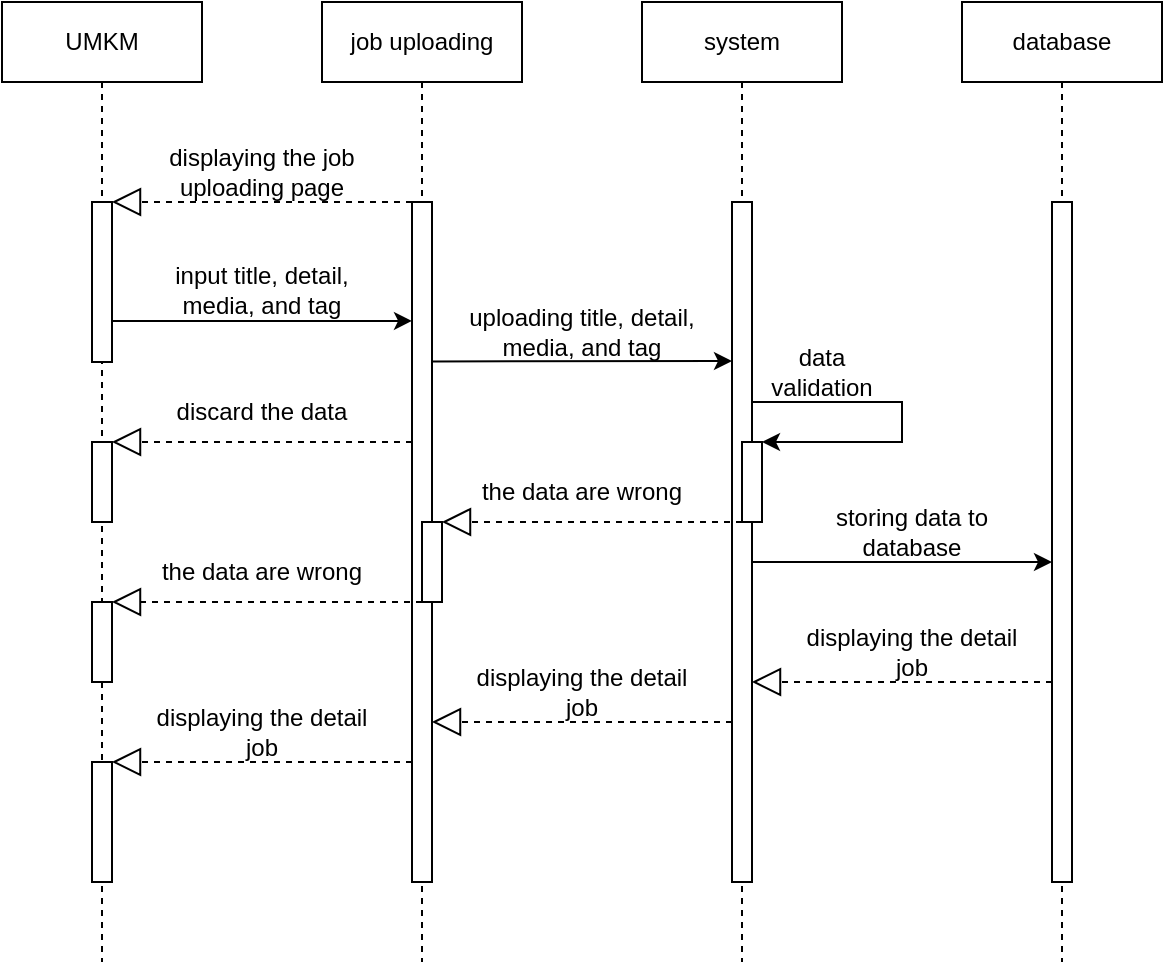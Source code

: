 <mxfile version="22.1.16" type="github" pages="7">
  <diagram name="UML (Sequence: Job Uploading) " id="2YBvvXClWsGukQMizWep">
    <mxGraphModel dx="689" dy="276" grid="1" gridSize="10" guides="1" tooltips="1" connect="1" arrows="1" fold="1" page="1" pageScale="1" pageWidth="850" pageHeight="1100" math="0" shadow="0">
      <root>
        <mxCell id="0" />
        <mxCell id="1" parent="0" />
        <mxCell id="PUHHN2C5qQDCYkUH07pB-1" value="system" style="shape=umlLifeline;perimeter=lifelinePerimeter;whiteSpace=wrap;html=1;container=0;dropTarget=0;collapsible=0;recursiveResize=0;outlineConnect=0;portConstraint=eastwest;newEdgeStyle={&quot;edgeStyle&quot;:&quot;elbowEdgeStyle&quot;,&quot;elbow&quot;:&quot;vertical&quot;,&quot;curved&quot;:0,&quot;rounded&quot;:0};movable=1;resizable=1;rotatable=1;deletable=1;editable=1;locked=0;connectable=1;" vertex="1" parent="1">
          <mxGeometry x="430" y="320" width="100" height="480" as="geometry" />
        </mxCell>
        <mxCell id="Xd4hx1CgdsaKXn67NXFA-8" value="job uploading" style="shape=umlLifeline;perimeter=lifelinePerimeter;whiteSpace=wrap;html=1;container=0;dropTarget=0;collapsible=0;recursiveResize=0;outlineConnect=0;portConstraint=eastwest;newEdgeStyle={&quot;edgeStyle&quot;:&quot;elbowEdgeStyle&quot;,&quot;elbow&quot;:&quot;vertical&quot;,&quot;curved&quot;:0,&quot;rounded&quot;:0};movable=1;resizable=1;rotatable=1;deletable=1;editable=1;locked=0;connectable=1;" vertex="1" parent="1">
          <mxGeometry x="270" y="320" width="100" height="480" as="geometry" />
        </mxCell>
        <mxCell id="Xr6KxHBnVZtuzwrLnPML-2" value="" style="html=1;points=[];perimeter=orthogonalPerimeter;outlineConnect=0;targetShapes=umlLifeline;portConstraint=eastwest;newEdgeStyle={&quot;edgeStyle&quot;:&quot;elbowEdgeStyle&quot;,&quot;elbow&quot;:&quot;vertical&quot;,&quot;curved&quot;:0,&quot;rounded&quot;:0};container=0;movable=1;resizable=1;rotatable=1;deletable=1;editable=1;locked=0;connectable=1;" vertex="1" parent="Xd4hx1CgdsaKXn67NXFA-8">
          <mxGeometry x="45" y="100" width="10" height="340" as="geometry" />
        </mxCell>
        <mxCell id="Xr6KxHBnVZtuzwrLnPML-3" value="" style="html=1;points=[];perimeter=orthogonalPerimeter;outlineConnect=0;targetShapes=umlLifeline;portConstraint=eastwest;newEdgeStyle={&quot;edgeStyle&quot;:&quot;elbowEdgeStyle&quot;,&quot;elbow&quot;:&quot;vertical&quot;,&quot;curved&quot;:0,&quot;rounded&quot;:0};container=0;movable=1;resizable=1;rotatable=1;deletable=1;editable=1;locked=0;connectable=1;" vertex="1" parent="Xd4hx1CgdsaKXn67NXFA-8">
          <mxGeometry x="50" y="260" width="10" height="40" as="geometry" />
        </mxCell>
        <mxCell id="Xd4hx1CgdsaKXn67NXFA-10" value="database" style="shape=umlLifeline;perimeter=lifelinePerimeter;whiteSpace=wrap;html=1;container=0;dropTarget=0;collapsible=0;recursiveResize=0;outlineConnect=0;portConstraint=eastwest;newEdgeStyle={&quot;edgeStyle&quot;:&quot;elbowEdgeStyle&quot;,&quot;elbow&quot;:&quot;vertical&quot;,&quot;curved&quot;:0,&quot;rounded&quot;:0};movable=1;resizable=1;rotatable=1;deletable=1;editable=1;locked=0;connectable=1;" vertex="1" parent="1">
          <mxGeometry x="590" y="320" width="100" height="480" as="geometry" />
        </mxCell>
        <mxCell id="rt212o47yRLD19ke77MR-7" value="displaying the job uploading page" style="text;html=1;strokeColor=none;fillColor=none;align=center;verticalAlign=middle;whiteSpace=wrap;rounded=0;movable=1;resizable=1;rotatable=1;deletable=1;editable=1;locked=0;connectable=1;" vertex="1" parent="1">
          <mxGeometry x="180" y="390" width="120" height="30" as="geometry" />
        </mxCell>
        <mxCell id="DczILSoo3hNqs6Ibvgyh-1" value="UMKM" style="shape=umlLifeline;perimeter=lifelinePerimeter;whiteSpace=wrap;html=1;container=0;dropTarget=0;collapsible=0;recursiveResize=0;outlineConnect=0;portConstraint=eastwest;newEdgeStyle={&quot;edgeStyle&quot;:&quot;elbowEdgeStyle&quot;,&quot;elbow&quot;:&quot;vertical&quot;,&quot;curved&quot;:0,&quot;rounded&quot;:0};movable=1;resizable=1;rotatable=1;deletable=1;editable=1;locked=0;connectable=1;" vertex="1" parent="1">
          <mxGeometry x="110" y="320" width="100" height="480" as="geometry" />
        </mxCell>
        <mxCell id="DczILSoo3hNqs6Ibvgyh-4" value="" style="endArrow=classic;html=1;rounded=0;movable=1;resizable=1;rotatable=1;deletable=1;editable=1;locked=0;connectable=1;" edge="1" parent="1">
          <mxGeometry width="50" height="50" relative="1" as="geometry">
            <mxPoint x="165" y="479.46" as="sourcePoint" />
            <mxPoint x="315" y="479.46" as="targetPoint" />
          </mxGeometry>
        </mxCell>
        <mxCell id="DczILSoo3hNqs6Ibvgyh-5" value="input title, detail, media, and tag" style="text;html=1;strokeColor=none;fillColor=none;align=center;verticalAlign=middle;whiteSpace=wrap;rounded=0;movable=1;resizable=1;rotatable=1;deletable=1;editable=1;locked=0;connectable=1;" vertex="1" parent="1">
          <mxGeometry x="180" y="449.46" width="120" height="30" as="geometry" />
        </mxCell>
        <mxCell id="DczILSoo3hNqs6Ibvgyh-7" value="uploading title, detail, media, and tag" style="text;html=1;strokeColor=none;fillColor=none;align=center;verticalAlign=middle;whiteSpace=wrap;rounded=0;movable=1;resizable=1;rotatable=1;deletable=1;editable=1;locked=0;connectable=1;" vertex="1" parent="1">
          <mxGeometry x="340" y="469.68" width="120" height="30" as="geometry" />
        </mxCell>
        <mxCell id="DczILSoo3hNqs6Ibvgyh-8" style="edgeStyle=elbowEdgeStyle;rounded=0;orthogonalLoop=1;jettySize=auto;html=1;elbow=vertical;curved=0;movable=1;resizable=1;rotatable=1;deletable=1;editable=1;locked=0;connectable=1;" edge="1" parent="1">
          <mxGeometry relative="1" as="geometry">
            <mxPoint x="325" y="499.733" as="sourcePoint" />
            <mxPoint x="475.0" y="499.733" as="targetPoint" />
          </mxGeometry>
        </mxCell>
        <mxCell id="Xd4hx1CgdsaKXn67NXFA-4" value="" style="html=1;points=[];perimeter=orthogonalPerimeter;outlineConnect=0;targetShapes=umlLifeline;portConstraint=eastwest;newEdgeStyle={&quot;edgeStyle&quot;:&quot;elbowEdgeStyle&quot;,&quot;elbow&quot;:&quot;vertical&quot;,&quot;curved&quot;:0,&quot;rounded&quot;:0};container=0;movable=1;resizable=1;rotatable=1;deletable=1;editable=1;locked=0;connectable=1;" vertex="1" parent="1">
          <mxGeometry x="475" y="420" width="10" height="340" as="geometry" />
        </mxCell>
        <mxCell id="DczILSoo3hNqs6Ibvgyh-10" value="" style="html=1;points=[];perimeter=orthogonalPerimeter;outlineConnect=0;targetShapes=umlLifeline;portConstraint=eastwest;newEdgeStyle={&quot;edgeStyle&quot;:&quot;elbowEdgeStyle&quot;,&quot;elbow&quot;:&quot;vertical&quot;,&quot;curved&quot;:0,&quot;rounded&quot;:0};container=0;movable=1;resizable=1;rotatable=1;deletable=1;editable=1;locked=0;connectable=1;" vertex="1" parent="1">
          <mxGeometry x="480" y="540" width="10" height="40" as="geometry" />
        </mxCell>
        <mxCell id="Xd4hx1CgdsaKXn67NXFA-11" value="" style="html=1;points=[];perimeter=orthogonalPerimeter;outlineConnect=0;targetShapes=umlLifeline;portConstraint=eastwest;newEdgeStyle={&quot;edgeStyle&quot;:&quot;elbowEdgeStyle&quot;,&quot;elbow&quot;:&quot;vertical&quot;,&quot;curved&quot;:0,&quot;rounded&quot;:0};container=0;movable=1;resizable=1;rotatable=1;deletable=1;editable=1;locked=0;connectable=1;" vertex="1" parent="1">
          <mxGeometry x="635" y="420" width="10" height="340" as="geometry" />
        </mxCell>
        <mxCell id="DczILSoo3hNqs6Ibvgyh-17" value="data validation" style="text;html=1;strokeColor=none;fillColor=none;align=center;verticalAlign=middle;whiteSpace=wrap;rounded=0;movable=1;resizable=1;rotatable=1;deletable=1;editable=1;locked=0;connectable=1;" vertex="1" parent="1">
          <mxGeometry x="490" y="490" width="60" height="30" as="geometry" />
        </mxCell>
        <mxCell id="DczILSoo3hNqs6Ibvgyh-25" value="the data are wrong" style="text;html=1;strokeColor=none;fillColor=none;align=center;verticalAlign=middle;whiteSpace=wrap;rounded=0;movable=1;resizable=1;rotatable=1;deletable=1;editable=1;locked=0;connectable=1;" vertex="1" parent="1">
          <mxGeometry x="180" y="590" width="120" height="30" as="geometry" />
        </mxCell>
        <mxCell id="MY55Caea-_kO5svuLmrP-1" style="edgeStyle=elbowEdgeStyle;rounded=0;orthogonalLoop=1;jettySize=auto;html=1;elbow=vertical;curved=0;movable=1;resizable=1;rotatable=1;deletable=1;editable=1;locked=0;connectable=1;" edge="1" parent="1">
          <mxGeometry relative="1" as="geometry">
            <mxPoint x="485" y="600.002" as="sourcePoint" />
            <mxPoint x="635.0" y="600.002" as="targetPoint" />
          </mxGeometry>
        </mxCell>
        <mxCell id="MY55Caea-_kO5svuLmrP-2" value="storing data to database" style="text;html=1;strokeColor=none;fillColor=none;align=center;verticalAlign=middle;whiteSpace=wrap;rounded=0;movable=1;resizable=1;rotatable=1;deletable=1;editable=1;locked=0;connectable=1;" vertex="1" parent="1">
          <mxGeometry x="505" y="570" width="120" height="30" as="geometry" />
        </mxCell>
        <mxCell id="MY55Caea-_kO5svuLmrP-5" value="" style="endArrow=block;dashed=1;endFill=0;endSize=12;html=1;rounded=0;" edge="1" parent="1">
          <mxGeometry width="160" relative="1" as="geometry">
            <mxPoint x="315" y="420.0" as="sourcePoint" />
            <mxPoint x="165" y="420.0" as="targetPoint" />
          </mxGeometry>
        </mxCell>
        <mxCell id="MY55Caea-_kO5svuLmrP-6" value="" style="endArrow=block;dashed=1;endFill=0;endSize=12;html=1;rounded=0;" edge="1" parent="1" source="Xr6KxHBnVZtuzwrLnPML-3">
          <mxGeometry width="160" relative="1" as="geometry">
            <mxPoint x="315" y="620" as="sourcePoint" />
            <mxPoint x="165" y="620" as="targetPoint" />
          </mxGeometry>
        </mxCell>
        <mxCell id="MY55Caea-_kO5svuLmrP-7" value="" style="endArrow=block;dashed=1;endFill=0;endSize=12;html=1;rounded=0;" edge="1" parent="1" source="DczILSoo3hNqs6Ibvgyh-10">
          <mxGeometry width="160" relative="1" as="geometry">
            <mxPoint x="475" y="580.0" as="sourcePoint" />
            <mxPoint x="330" y="580" as="targetPoint" />
          </mxGeometry>
        </mxCell>
        <mxCell id="MWgk2WjyAF0wgTvY17KL-1" value="displaying the detail job " style="text;html=1;strokeColor=none;fillColor=none;align=center;verticalAlign=middle;whiteSpace=wrap;rounded=0;movable=1;resizable=1;rotatable=1;deletable=1;editable=1;locked=0;connectable=1;" vertex="1" parent="1">
          <mxGeometry x="505" y="630.0" width="120" height="30" as="geometry" />
        </mxCell>
        <mxCell id="MWgk2WjyAF0wgTvY17KL-2" value="" style="endArrow=block;dashed=1;endFill=0;endSize=12;html=1;rounded=0;" edge="1" parent="1">
          <mxGeometry width="160" relative="1" as="geometry">
            <mxPoint x="635" y="660.0" as="sourcePoint" />
            <mxPoint x="485" y="660.0" as="targetPoint" />
          </mxGeometry>
        </mxCell>
        <mxCell id="MWgk2WjyAF0wgTvY17KL-3" value="the data are wrong" style="text;html=1;strokeColor=none;fillColor=none;align=center;verticalAlign=middle;whiteSpace=wrap;rounded=0;movable=1;resizable=1;rotatable=1;deletable=1;editable=1;locked=0;connectable=1;" vertex="1" parent="1">
          <mxGeometry x="340" y="550" width="120" height="30" as="geometry" />
        </mxCell>
        <mxCell id="MWgk2WjyAF0wgTvY17KL-5" value="displaying the detail job " style="text;html=1;strokeColor=none;fillColor=none;align=center;verticalAlign=middle;whiteSpace=wrap;rounded=0;movable=1;resizable=1;rotatable=1;deletable=1;editable=1;locked=0;connectable=1;" vertex="1" parent="1">
          <mxGeometry x="340" y="650.0" width="120" height="30" as="geometry" />
        </mxCell>
        <mxCell id="MWgk2WjyAF0wgTvY17KL-6" value="" style="endArrow=block;dashed=1;endFill=0;endSize=12;html=1;rounded=0;" edge="1" parent="1">
          <mxGeometry width="160" relative="1" as="geometry">
            <mxPoint x="475" y="680.0" as="sourcePoint" />
            <mxPoint x="325" y="680.0" as="targetPoint" />
          </mxGeometry>
        </mxCell>
        <mxCell id="MWgk2WjyAF0wgTvY17KL-7" value="displaying the detail job " style="text;html=1;strokeColor=none;fillColor=none;align=center;verticalAlign=middle;whiteSpace=wrap;rounded=0;movable=1;resizable=1;rotatable=1;deletable=1;editable=1;locked=0;connectable=1;" vertex="1" parent="1">
          <mxGeometry x="180" y="670.0" width="120" height="30" as="geometry" />
        </mxCell>
        <mxCell id="MWgk2WjyAF0wgTvY17KL-8" value="" style="endArrow=block;dashed=1;endFill=0;endSize=12;html=1;rounded=0;" edge="1" parent="1">
          <mxGeometry width="160" relative="1" as="geometry">
            <mxPoint x="315" y="700.0" as="sourcePoint" />
            <mxPoint x="165" y="700.0" as="targetPoint" />
          </mxGeometry>
        </mxCell>
        <mxCell id="MWgk2WjyAF0wgTvY17KL-12" value="discard the data" style="text;html=1;strokeColor=none;fillColor=none;align=center;verticalAlign=middle;whiteSpace=wrap;rounded=0;movable=1;resizable=1;rotatable=1;deletable=1;editable=1;locked=0;connectable=1;" vertex="1" parent="1">
          <mxGeometry x="180" y="510.0" width="120" height="30" as="geometry" />
        </mxCell>
        <mxCell id="MWgk2WjyAF0wgTvY17KL-13" value="" style="endArrow=block;dashed=1;endFill=0;endSize=12;html=1;rounded=0;" edge="1" parent="1">
          <mxGeometry width="160" relative="1" as="geometry">
            <mxPoint x="315" y="540.0" as="sourcePoint" />
            <mxPoint x="165" y="540.0" as="targetPoint" />
          </mxGeometry>
        </mxCell>
        <mxCell id="DczILSoo3hNqs6Ibvgyh-2" value="" style="html=1;points=[];perimeter=orthogonalPerimeter;outlineConnect=0;targetShapes=umlLifeline;portConstraint=eastwest;newEdgeStyle={&quot;edgeStyle&quot;:&quot;elbowEdgeStyle&quot;,&quot;elbow&quot;:&quot;vertical&quot;,&quot;curved&quot;:0,&quot;rounded&quot;:0};container=0;movable=1;resizable=1;rotatable=1;deletable=1;editable=1;locked=0;connectable=1;" vertex="1" parent="1">
          <mxGeometry x="155" y="420" width="10" height="80" as="geometry" />
        </mxCell>
        <mxCell id="JsCXcBClQKsGDNC-CMQg-2" value="" style="html=1;points=[];perimeter=orthogonalPerimeter;outlineConnect=0;targetShapes=umlLifeline;portConstraint=eastwest;newEdgeStyle={&quot;edgeStyle&quot;:&quot;elbowEdgeStyle&quot;,&quot;elbow&quot;:&quot;vertical&quot;,&quot;curved&quot;:0,&quot;rounded&quot;:0};container=0;movable=1;resizable=1;rotatable=1;deletable=1;editable=1;locked=0;connectable=1;" vertex="1" parent="1">
          <mxGeometry x="155" y="540" width="10" height="40" as="geometry" />
        </mxCell>
        <mxCell id="JsCXcBClQKsGDNC-CMQg-5" value="" style="html=1;points=[];perimeter=orthogonalPerimeter;outlineConnect=0;targetShapes=umlLifeline;portConstraint=eastwest;newEdgeStyle={&quot;edgeStyle&quot;:&quot;elbowEdgeStyle&quot;,&quot;elbow&quot;:&quot;vertical&quot;,&quot;curved&quot;:0,&quot;rounded&quot;:0};container=0;movable=1;resizable=1;rotatable=1;deletable=1;editable=1;locked=0;connectable=1;" vertex="1" parent="1">
          <mxGeometry x="155" y="620" width="10" height="40" as="geometry" />
        </mxCell>
        <mxCell id="JsCXcBClQKsGDNC-CMQg-6" value="" style="html=1;points=[];perimeter=orthogonalPerimeter;outlineConnect=0;targetShapes=umlLifeline;portConstraint=eastwest;newEdgeStyle={&quot;edgeStyle&quot;:&quot;elbowEdgeStyle&quot;,&quot;elbow&quot;:&quot;vertical&quot;,&quot;curved&quot;:0,&quot;rounded&quot;:0};container=0;movable=1;resizable=1;rotatable=1;deletable=1;editable=1;locked=0;connectable=1;" vertex="1" parent="1">
          <mxGeometry x="155" y="700" width="10" height="60" as="geometry" />
        </mxCell>
        <mxCell id="eZ2V_rSL-IoAYv9JzIcu-1" style="edgeStyle=orthogonalEdgeStyle;rounded=0;orthogonalLoop=1;jettySize=auto;html=1;elbow=vertical;movable=1;resizable=1;rotatable=1;deletable=1;editable=1;locked=0;connectable=1;" edge="1" parent="1">
          <mxGeometry relative="1" as="geometry">
            <mxPoint x="485" y="520" as="sourcePoint" />
            <mxPoint x="490" y="540" as="targetPoint" />
            <Array as="points">
              <mxPoint x="560" y="520" />
              <mxPoint x="560" y="540" />
            </Array>
          </mxGeometry>
        </mxCell>
      </root>
    </mxGraphModel>
  </diagram>
  <diagram id="-lsvc7B6hNHcZ80oJ0J-" name="UML (Sequence: Verified for UMKM)">
    <mxGraphModel dx="1293" dy="518" grid="1" gridSize="10" guides="1" tooltips="1" connect="1" arrows="1" fold="1" page="1" pageScale="1" pageWidth="850" pageHeight="1100" math="0" shadow="0">
      <root>
        <mxCell id="0" />
        <mxCell id="1" parent="0" />
        <mxCell id="BWEzoZXFJzl6Uit5Z6wS-1" value="system" style="shape=umlLifeline;perimeter=lifelinePerimeter;whiteSpace=wrap;html=1;container=0;dropTarget=0;collapsible=0;recursiveResize=0;outlineConnect=0;portConstraint=eastwest;newEdgeStyle={&quot;edgeStyle&quot;:&quot;elbowEdgeStyle&quot;,&quot;elbow&quot;:&quot;vertical&quot;,&quot;curved&quot;:0,&quot;rounded&quot;:0};movable=1;resizable=1;rotatable=1;deletable=1;editable=1;locked=0;connectable=1;" vertex="1" parent="1">
          <mxGeometry x="470" y="80" width="100" height="480" as="geometry" />
        </mxCell>
        <mxCell id="BWEzoZXFJzl6Uit5Z6wS-2" value="&lt;div&gt;Verified&lt;br&gt;&lt;/div&gt;" style="shape=umlLifeline;perimeter=lifelinePerimeter;whiteSpace=wrap;html=1;container=0;dropTarget=0;collapsible=0;recursiveResize=0;outlineConnect=0;portConstraint=eastwest;newEdgeStyle={&quot;edgeStyle&quot;:&quot;elbowEdgeStyle&quot;,&quot;elbow&quot;:&quot;vertical&quot;,&quot;curved&quot;:0,&quot;rounded&quot;:0};movable=1;resizable=1;rotatable=1;deletable=1;editable=1;locked=0;connectable=1;" vertex="1" parent="1">
          <mxGeometry x="310" y="80" width="100" height="480" as="geometry" />
        </mxCell>
        <mxCell id="BWEzoZXFJzl6Uit5Z6wS-3" value="database" style="shape=umlLifeline;perimeter=lifelinePerimeter;whiteSpace=wrap;html=1;container=0;dropTarget=0;collapsible=0;recursiveResize=0;outlineConnect=0;portConstraint=eastwest;newEdgeStyle={&quot;edgeStyle&quot;:&quot;elbowEdgeStyle&quot;,&quot;elbow&quot;:&quot;vertical&quot;,&quot;curved&quot;:0,&quot;rounded&quot;:0};movable=1;resizable=1;rotatable=1;deletable=1;editable=1;locked=0;connectable=1;" vertex="1" parent="1">
          <mxGeometry x="630" y="80" width="100" height="480" as="geometry" />
        </mxCell>
        <mxCell id="BWEzoZXFJzl6Uit5Z6wS-4" value="UMKM" style="shape=umlLifeline;perimeter=lifelinePerimeter;whiteSpace=wrap;html=1;container=0;dropTarget=0;collapsible=0;recursiveResize=0;outlineConnect=0;portConstraint=eastwest;newEdgeStyle={&quot;edgeStyle&quot;:&quot;elbowEdgeStyle&quot;,&quot;elbow&quot;:&quot;vertical&quot;,&quot;curved&quot;:0,&quot;rounded&quot;:0};movable=1;resizable=1;rotatable=1;deletable=1;editable=1;locked=0;connectable=1;" vertex="1" parent="1">
          <mxGeometry x="150" y="80" width="100" height="480" as="geometry" />
        </mxCell>
        <mxCell id="BWEzoZXFJzl6Uit5Z6wS-5" value="" style="endArrow=classic;html=1;rounded=0;movable=1;resizable=1;rotatable=1;deletable=1;editable=1;locked=0;connectable=1;" edge="1" parent="1">
          <mxGeometry width="50" height="50" relative="1" as="geometry">
            <mxPoint x="205" y="179.47" as="sourcePoint" />
            <mxPoint x="355" y="179.47" as="targetPoint" />
          </mxGeometry>
        </mxCell>
        <mxCell id="BWEzoZXFJzl6Uit5Z6wS-6" value="asking a verified" style="text;html=1;strokeColor=none;fillColor=none;align=center;verticalAlign=middle;whiteSpace=wrap;rounded=0;movable=1;resizable=1;rotatable=1;deletable=1;editable=1;locked=0;connectable=1;" vertex="1" parent="1">
          <mxGeometry x="220" y="149.47" width="120" height="30" as="geometry" />
        </mxCell>
        <mxCell id="BWEzoZXFJzl6Uit5Z6wS-7" value="" style="html=1;points=[];perimeter=orthogonalPerimeter;outlineConnect=0;targetShapes=umlLifeline;portConstraint=eastwest;newEdgeStyle={&quot;edgeStyle&quot;:&quot;elbowEdgeStyle&quot;,&quot;elbow&quot;:&quot;vertical&quot;,&quot;curved&quot;:0,&quot;rounded&quot;:0};container=0;movable=1;resizable=1;rotatable=1;deletable=1;editable=1;locked=0;connectable=1;" vertex="1" parent="1">
          <mxGeometry x="515" y="170" width="10" height="350" as="geometry" />
        </mxCell>
        <mxCell id="BWEzoZXFJzl6Uit5Z6wS-8" value="" style="html=1;points=[];perimeter=orthogonalPerimeter;outlineConnect=0;targetShapes=umlLifeline;portConstraint=eastwest;newEdgeStyle={&quot;edgeStyle&quot;:&quot;elbowEdgeStyle&quot;,&quot;elbow&quot;:&quot;vertical&quot;,&quot;curved&quot;:0,&quot;rounded&quot;:0};container=0;movable=1;resizable=1;rotatable=1;deletable=1;editable=1;locked=0;connectable=1;" vertex="1" parent="1">
          <mxGeometry x="355" y="180" width="10" height="340" as="geometry" />
        </mxCell>
        <mxCell id="BWEzoZXFJzl6Uit5Z6wS-9" value="" style="html=1;points=[];perimeter=orthogonalPerimeter;outlineConnect=0;targetShapes=umlLifeline;portConstraint=eastwest;newEdgeStyle={&quot;edgeStyle&quot;:&quot;elbowEdgeStyle&quot;,&quot;elbow&quot;:&quot;vertical&quot;,&quot;curved&quot;:0,&quot;rounded&quot;:0};container=0;movable=1;resizable=1;rotatable=1;deletable=1;editable=1;locked=0;connectable=1;" vertex="1" parent="1">
          <mxGeometry x="675" y="170" width="10" height="350" as="geometry" />
        </mxCell>
        <mxCell id="BWEzoZXFJzl6Uit5Z6wS-10" value="request the verified" style="text;html=1;strokeColor=none;fillColor=none;align=center;verticalAlign=middle;whiteSpace=wrap;rounded=0;movable=1;resizable=1;rotatable=1;deletable=1;editable=1;locked=0;connectable=1;" vertex="1" parent="1">
          <mxGeometry x="380" y="170" width="120" height="30" as="geometry" />
        </mxCell>
        <mxCell id="BWEzoZXFJzl6Uit5Z6wS-11" value="" style="endArrow=classic;html=1;rounded=0;movable=1;resizable=1;rotatable=1;deletable=1;editable=1;locked=0;connectable=1;" edge="1" parent="1">
          <mxGeometry width="50" height="50" relative="1" as="geometry">
            <mxPoint x="365" y="200" as="sourcePoint" />
            <mxPoint x="515" y="200" as="targetPoint" />
          </mxGeometry>
        </mxCell>
        <mxCell id="BWEzoZXFJzl6Uit5Z6wS-12" value="" style="endArrow=block;dashed=1;endFill=0;endSize=12;html=1;rounded=0;" edge="1" parent="1" source="BWEzoZXFJzl6Uit5Z6wS-20" target="BWEzoZXFJzl6Uit5Z6wS-23">
          <mxGeometry width="160" relative="1" as="geometry">
            <mxPoint x="515" y="320.0" as="sourcePoint" />
            <mxPoint x="365" y="320.0" as="targetPoint" />
          </mxGeometry>
        </mxCell>
        <mxCell id="BWEzoZXFJzl6Uit5Z6wS-13" value="&lt;div&gt;request rejected&lt;/div&gt;" style="text;html=1;strokeColor=none;fillColor=none;align=center;verticalAlign=middle;whiteSpace=wrap;rounded=0;movable=1;resizable=1;rotatable=1;deletable=1;editable=1;locked=0;connectable=1;" vertex="1" parent="1">
          <mxGeometry x="380" y="290" width="120" height="30" as="geometry" />
        </mxCell>
        <mxCell id="BWEzoZXFJzl6Uit5Z6wS-14" value="" style="endArrow=block;dashed=1;endFill=0;endSize=12;html=1;rounded=0;" edge="1" parent="1">
          <mxGeometry width="160" relative="1" as="geometry">
            <mxPoint x="360" y="359.65" as="sourcePoint" />
            <mxPoint x="205" y="359.65" as="targetPoint" />
          </mxGeometry>
        </mxCell>
        <mxCell id="BWEzoZXFJzl6Uit5Z6wS-15" value="&lt;div&gt;request rejected&lt;/div&gt;" style="text;html=1;strokeColor=none;fillColor=none;align=center;verticalAlign=middle;whiteSpace=wrap;rounded=0;movable=1;resizable=1;rotatable=1;deletable=1;editable=1;locked=0;connectable=1;" vertex="1" parent="1">
          <mxGeometry x="220" y="330" width="120" height="30" as="geometry" />
        </mxCell>
        <mxCell id="BWEzoZXFJzl6Uit5Z6wS-16" value="storing request verified" style="text;html=1;strokeColor=none;fillColor=none;align=center;verticalAlign=middle;whiteSpace=wrap;rounded=0;movable=1;resizable=1;rotatable=1;deletable=1;editable=1;locked=0;connectable=1;" vertex="1" parent="1">
          <mxGeometry x="540" y="190" width="120" height="30" as="geometry" />
        </mxCell>
        <mxCell id="BWEzoZXFJzl6Uit5Z6wS-17" value="" style="endArrow=classic;html=1;rounded=0;movable=1;resizable=1;rotatable=1;deletable=1;editable=1;locked=0;connectable=1;" edge="1" parent="1">
          <mxGeometry width="50" height="50" relative="1" as="geometry">
            <mxPoint x="525" y="220" as="sourcePoint" />
            <mxPoint x="675" y="220" as="targetPoint" />
          </mxGeometry>
        </mxCell>
        <mxCell id="BWEzoZXFJzl6Uit5Z6wS-18" value="&lt;div&gt;company check the request&lt;br&gt;&lt;/div&gt;" style="text;html=1;strokeColor=none;fillColor=none;align=center;verticalAlign=middle;whiteSpace=wrap;rounded=0;movable=1;resizable=1;rotatable=1;deletable=1;editable=1;locked=0;connectable=1;" vertex="1" parent="1">
          <mxGeometry x="540" y="250" width="120" height="30" as="geometry" />
        </mxCell>
        <mxCell id="BWEzoZXFJzl6Uit5Z6wS-19" value="" style="endArrow=block;dashed=1;endFill=0;endSize=12;html=1;rounded=0;" edge="1" parent="1" target="BWEzoZXFJzl6Uit5Z6wS-20">
          <mxGeometry width="160" relative="1" as="geometry">
            <mxPoint x="675" y="280.26" as="sourcePoint" />
            <mxPoint x="525" y="280.0" as="targetPoint" />
          </mxGeometry>
        </mxCell>
        <mxCell id="BWEzoZXFJzl6Uit5Z6wS-20" value="" style="html=1;points=[];perimeter=orthogonalPerimeter;outlineConnect=0;targetShapes=umlLifeline;portConstraint=eastwest;newEdgeStyle={&quot;edgeStyle&quot;:&quot;elbowEdgeStyle&quot;,&quot;elbow&quot;:&quot;vertical&quot;,&quot;curved&quot;:0,&quot;rounded&quot;:0};container=0;movable=1;resizable=1;rotatable=1;deletable=1;editable=1;locked=0;connectable=1;" vertex="1" parent="1">
          <mxGeometry x="520" y="280" width="10" height="40" as="geometry" />
        </mxCell>
        <mxCell id="BWEzoZXFJzl6Uit5Z6wS-21" value="storing verified" style="text;html=1;strokeColor=none;fillColor=none;align=center;verticalAlign=middle;whiteSpace=wrap;rounded=0;movable=1;resizable=1;rotatable=1;deletable=1;editable=1;locked=0;connectable=1;" vertex="1" parent="1">
          <mxGeometry x="540" y="310.3" width="120" height="30" as="geometry" />
        </mxCell>
        <mxCell id="BWEzoZXFJzl6Uit5Z6wS-22" value="" style="endArrow=classic;html=1;rounded=0;movable=1;resizable=1;rotatable=1;deletable=1;editable=1;locked=0;connectable=1;" edge="1" parent="1">
          <mxGeometry width="50" height="50" relative="1" as="geometry">
            <mxPoint x="525" y="340.3" as="sourcePoint" />
            <mxPoint x="675" y="340.3" as="targetPoint" />
          </mxGeometry>
        </mxCell>
        <mxCell id="BWEzoZXFJzl6Uit5Z6wS-23" value="" style="html=1;points=[];perimeter=orthogonalPerimeter;outlineConnect=0;targetShapes=umlLifeline;portConstraint=eastwest;newEdgeStyle={&quot;edgeStyle&quot;:&quot;elbowEdgeStyle&quot;,&quot;elbow&quot;:&quot;vertical&quot;,&quot;curved&quot;:0,&quot;rounded&quot;:0};container=0;movable=1;resizable=1;rotatable=1;deletable=1;editable=1;locked=0;connectable=1;" vertex="1" parent="1">
          <mxGeometry x="360" y="320" width="10" height="40" as="geometry" />
        </mxCell>
        <mxCell id="BWEzoZXFJzl6Uit5Z6wS-24" value="&lt;div&gt;displaying the verified&lt;/div&gt;" style="text;html=1;strokeColor=none;fillColor=none;align=center;verticalAlign=middle;whiteSpace=wrap;rounded=0;movable=1;resizable=1;rotatable=1;deletable=1;editable=1;locked=0;connectable=1;" vertex="1" parent="1">
          <mxGeometry x="540" y="370" width="120" height="30" as="geometry" />
        </mxCell>
        <mxCell id="BWEzoZXFJzl6Uit5Z6wS-25" value="" style="endArrow=block;dashed=1;endFill=0;endSize=12;html=1;rounded=0;" edge="1" parent="1" source="BWEzoZXFJzl6Uit5Z6wS-9">
          <mxGeometry width="160" relative="1" as="geometry">
            <mxPoint x="670" y="400.26" as="sourcePoint" />
            <mxPoint x="525" y="400" as="targetPoint" />
          </mxGeometry>
        </mxCell>
        <mxCell id="BWEzoZXFJzl6Uit5Z6wS-26" value="&lt;div&gt;displaying the verified&lt;/div&gt;" style="text;html=1;strokeColor=none;fillColor=none;align=center;verticalAlign=middle;whiteSpace=wrap;rounded=0;movable=1;resizable=1;rotatable=1;deletable=1;editable=1;locked=0;connectable=1;" vertex="1" parent="1">
          <mxGeometry x="380" y="390" width="120" height="30" as="geometry" />
        </mxCell>
        <mxCell id="BWEzoZXFJzl6Uit5Z6wS-27" value="" style="endArrow=block;dashed=1;endFill=0;endSize=12;html=1;rounded=0;" edge="1" parent="1">
          <mxGeometry width="160" relative="1" as="geometry">
            <mxPoint x="515" y="420" as="sourcePoint" />
            <mxPoint x="365" y="420" as="targetPoint" />
          </mxGeometry>
        </mxCell>
        <mxCell id="BWEzoZXFJzl6Uit5Z6wS-28" value="&lt;div&gt;displaying the verified&lt;/div&gt;" style="text;html=1;strokeColor=none;fillColor=none;align=center;verticalAlign=middle;whiteSpace=wrap;rounded=0;movable=1;resizable=1;rotatable=1;deletable=1;editable=1;locked=0;connectable=1;" vertex="1" parent="1">
          <mxGeometry x="220" y="410" width="120" height="30" as="geometry" />
        </mxCell>
        <mxCell id="BWEzoZXFJzl6Uit5Z6wS-29" value="" style="endArrow=block;dashed=1;endFill=0;endSize=12;html=1;rounded=0;" edge="1" parent="1">
          <mxGeometry width="160" relative="1" as="geometry">
            <mxPoint x="355" y="440" as="sourcePoint" />
            <mxPoint x="205" y="440" as="targetPoint" />
          </mxGeometry>
        </mxCell>
        <mxCell id="BWEzoZXFJzl6Uit5Z6wS-30" value="" style="html=1;points=[];perimeter=orthogonalPerimeter;outlineConnect=0;targetShapes=umlLifeline;portConstraint=eastwest;newEdgeStyle={&quot;edgeStyle&quot;:&quot;elbowEdgeStyle&quot;,&quot;elbow&quot;:&quot;vertical&quot;,&quot;curved&quot;:0,&quot;rounded&quot;:0};container=0;movable=1;resizable=1;rotatable=1;deletable=1;editable=1;locked=0;connectable=1;" vertex="1" parent="1">
          <mxGeometry x="195" y="180" width="10" height="80" as="geometry" />
        </mxCell>
        <mxCell id="BWEzoZXFJzl6Uit5Z6wS-31" value="" style="html=1;points=[];perimeter=orthogonalPerimeter;outlineConnect=0;targetShapes=umlLifeline;portConstraint=eastwest;newEdgeStyle={&quot;edgeStyle&quot;:&quot;elbowEdgeStyle&quot;,&quot;elbow&quot;:&quot;vertical&quot;,&quot;curved&quot;:0,&quot;rounded&quot;:0};container=0;movable=1;resizable=1;rotatable=1;deletable=1;editable=1;locked=0;connectable=1;" vertex="1" parent="1">
          <mxGeometry x="195" y="360" width="10" height="40" as="geometry" />
        </mxCell>
        <mxCell id="BWEzoZXFJzl6Uit5Z6wS-32" value="" style="html=1;points=[];perimeter=orthogonalPerimeter;outlineConnect=0;targetShapes=umlLifeline;portConstraint=eastwest;newEdgeStyle={&quot;edgeStyle&quot;:&quot;elbowEdgeStyle&quot;,&quot;elbow&quot;:&quot;vertical&quot;,&quot;curved&quot;:0,&quot;rounded&quot;:0};container=0;movable=1;resizable=1;rotatable=1;deletable=1;editable=1;locked=0;connectable=1;" vertex="1" parent="1">
          <mxGeometry x="195" y="440" width="10" height="80" as="geometry" />
        </mxCell>
      </root>
    </mxGraphModel>
  </diagram>
  <diagram id="SzlS13MM0Vn6Shg6Nc8e" name="UML (Sequence: Searching a Project for Mahasiswa)">
    <mxGraphModel dx="1293" dy="518" grid="1" gridSize="10" guides="1" tooltips="1" connect="1" arrows="1" fold="1" page="1" pageScale="1" pageWidth="850" pageHeight="1100" math="0" shadow="0">
      <root>
        <mxCell id="0" />
        <mxCell id="1" parent="0" />
        <mxCell id="FR1u1kDNAYwA_gS58L46-1" value="system" style="shape=umlLifeline;perimeter=lifelinePerimeter;whiteSpace=wrap;html=1;container=0;dropTarget=0;collapsible=0;recursiveResize=0;outlineConnect=0;portConstraint=eastwest;newEdgeStyle={&quot;edgeStyle&quot;:&quot;elbowEdgeStyle&quot;,&quot;elbow&quot;:&quot;vertical&quot;,&quot;curved&quot;:0,&quot;rounded&quot;:0};movable=1;resizable=1;rotatable=1;deletable=1;editable=1;locked=0;connectable=1;" vertex="1" parent="1">
          <mxGeometry x="470" y="80" width="100" height="520" as="geometry" />
        </mxCell>
        <mxCell id="FR1u1kDNAYwA_gS58L46-2" value="&lt;div&gt;join for sayembara&lt;br&gt;&lt;/div&gt;" style="shape=umlLifeline;perimeter=lifelinePerimeter;whiteSpace=wrap;html=1;container=0;dropTarget=0;collapsible=0;recursiveResize=0;outlineConnect=0;portConstraint=eastwest;newEdgeStyle={&quot;edgeStyle&quot;:&quot;elbowEdgeStyle&quot;,&quot;elbow&quot;:&quot;vertical&quot;,&quot;curved&quot;:0,&quot;rounded&quot;:0};movable=1;resizable=1;rotatable=1;deletable=1;editable=1;locked=0;connectable=1;" vertex="1" parent="1">
          <mxGeometry x="310" y="80" width="100" height="520" as="geometry" />
        </mxCell>
        <mxCell id="FR1u1kDNAYwA_gS58L46-3" value="database" style="shape=umlLifeline;perimeter=lifelinePerimeter;whiteSpace=wrap;html=1;container=0;dropTarget=0;collapsible=0;recursiveResize=0;outlineConnect=0;portConstraint=eastwest;newEdgeStyle={&quot;edgeStyle&quot;:&quot;elbowEdgeStyle&quot;,&quot;elbow&quot;:&quot;vertical&quot;,&quot;curved&quot;:0,&quot;rounded&quot;:0};movable=1;resizable=1;rotatable=1;deletable=1;editable=1;locked=0;connectable=1;" vertex="1" parent="1">
          <mxGeometry x="630" y="80" width="100" height="520" as="geometry" />
        </mxCell>
        <mxCell id="FR1u1kDNAYwA_gS58L46-4" value="displaying the list of jobs" style="text;html=1;strokeColor=none;fillColor=none;align=center;verticalAlign=middle;whiteSpace=wrap;rounded=0;movable=1;resizable=1;rotatable=1;deletable=1;editable=1;locked=0;connectable=1;" vertex="1" parent="1">
          <mxGeometry x="220" y="150" width="120" height="30" as="geometry" />
        </mxCell>
        <mxCell id="FR1u1kDNAYwA_gS58L46-5" value="Mahasiswa" style="shape=umlLifeline;perimeter=lifelinePerimeter;whiteSpace=wrap;html=1;container=0;dropTarget=0;collapsible=0;recursiveResize=0;outlineConnect=0;portConstraint=eastwest;newEdgeStyle={&quot;edgeStyle&quot;:&quot;elbowEdgeStyle&quot;,&quot;elbow&quot;:&quot;vertical&quot;,&quot;curved&quot;:0,&quot;rounded&quot;:0};movable=1;resizable=1;rotatable=1;deletable=1;editable=1;locked=0;connectable=1;" vertex="1" parent="1">
          <mxGeometry x="150" y="80" width="100" height="520" as="geometry" />
        </mxCell>
        <mxCell id="FR1u1kDNAYwA_gS58L46-7" value="" style="endArrow=classic;html=1;rounded=0;movable=1;resizable=1;rotatable=1;deletable=1;editable=1;locked=0;connectable=1;" edge="1" parent="1">
          <mxGeometry width="50" height="50" relative="1" as="geometry">
            <mxPoint x="205" y="239.46" as="sourcePoint" />
            <mxPoint x="355" y="239.46" as="targetPoint" />
          </mxGeometry>
        </mxCell>
        <mxCell id="FR1u1kDNAYwA_gS58L46-8" value="Searching a job" style="text;html=1;strokeColor=none;fillColor=none;align=center;verticalAlign=middle;whiteSpace=wrap;rounded=0;movable=1;resizable=1;rotatable=1;deletable=1;editable=1;locked=0;connectable=1;" vertex="1" parent="1">
          <mxGeometry x="220" y="209.46" width="120" height="30" as="geometry" />
        </mxCell>
        <mxCell id="FR1u1kDNAYwA_gS58L46-11" value="" style="html=1;points=[];perimeter=orthogonalPerimeter;outlineConnect=0;targetShapes=umlLifeline;portConstraint=eastwest;newEdgeStyle={&quot;edgeStyle&quot;:&quot;elbowEdgeStyle&quot;,&quot;elbow&quot;:&quot;vertical&quot;,&quot;curved&quot;:0,&quot;rounded&quot;:0};container=0;movable=1;resizable=1;rotatable=1;deletable=1;editable=1;locked=0;connectable=1;" vertex="1" parent="1">
          <mxGeometry x="515" y="170" width="10" height="390" as="geometry" />
        </mxCell>
        <mxCell id="FR1u1kDNAYwA_gS58L46-12" value="" style="html=1;points=[];perimeter=orthogonalPerimeter;outlineConnect=0;targetShapes=umlLifeline;portConstraint=eastwest;newEdgeStyle={&quot;edgeStyle&quot;:&quot;elbowEdgeStyle&quot;,&quot;elbow&quot;:&quot;vertical&quot;,&quot;curved&quot;:0,&quot;rounded&quot;:0};container=0;movable=1;resizable=1;rotatable=1;deletable=1;editable=1;locked=0;connectable=1;" vertex="1" parent="1">
          <mxGeometry x="355" y="180" width="10" height="380" as="geometry" />
        </mxCell>
        <mxCell id="FR1u1kDNAYwA_gS58L46-15" value="" style="html=1;points=[];perimeter=orthogonalPerimeter;outlineConnect=0;targetShapes=umlLifeline;portConstraint=eastwest;newEdgeStyle={&quot;edgeStyle&quot;:&quot;elbowEdgeStyle&quot;,&quot;elbow&quot;:&quot;vertical&quot;,&quot;curved&quot;:0,&quot;rounded&quot;:0};container=0;movable=1;resizable=1;rotatable=1;deletable=1;editable=1;locked=0;connectable=1;" vertex="1" parent="1">
          <mxGeometry x="675" y="170" width="10" height="390" as="geometry" />
        </mxCell>
        <mxCell id="FR1u1kDNAYwA_gS58L46-20" value="" style="endArrow=block;dashed=1;endFill=0;endSize=12;html=1;rounded=0;" edge="1" parent="1">
          <mxGeometry width="160" relative="1" as="geometry">
            <mxPoint x="355" y="180.0" as="sourcePoint" />
            <mxPoint x="205" y="180.0" as="targetPoint" />
          </mxGeometry>
        </mxCell>
        <mxCell id="ChhsYXMQq7mIkGNpfu8H-1" value="mix and match" style="text;html=1;strokeColor=none;fillColor=none;align=center;verticalAlign=middle;whiteSpace=wrap;rounded=0;movable=1;resizable=1;rotatable=1;deletable=1;editable=1;locked=0;connectable=1;" vertex="1" parent="1">
          <mxGeometry x="220" y="270" width="120" height="30" as="geometry" />
        </mxCell>
        <mxCell id="ChhsYXMQq7mIkGNpfu8H-2" value="" style="endArrow=classic;html=1;rounded=0;movable=1;resizable=1;rotatable=1;deletable=1;editable=1;locked=0;connectable=1;" edge="1" parent="1">
          <mxGeometry width="50" height="50" relative="1" as="geometry">
            <mxPoint x="205" y="300" as="sourcePoint" />
            <mxPoint x="355" y="300" as="targetPoint" />
          </mxGeometry>
        </mxCell>
        <mxCell id="ChhsYXMQq7mIkGNpfu8H-4" value="uploading the result" style="text;html=1;strokeColor=none;fillColor=none;align=center;verticalAlign=middle;whiteSpace=wrap;rounded=0;movable=1;resizable=1;rotatable=1;deletable=1;editable=1;locked=0;connectable=1;" vertex="1" parent="1">
          <mxGeometry x="380" y="350" width="120" height="30" as="geometry" />
        </mxCell>
        <mxCell id="ChhsYXMQq7mIkGNpfu8H-5" value="" style="endArrow=classic;html=1;rounded=0;movable=1;resizable=1;rotatable=1;deletable=1;editable=1;locked=0;connectable=1;" edge="1" parent="1">
          <mxGeometry width="50" height="50" relative="1" as="geometry">
            <mxPoint x="365" y="380" as="sourcePoint" />
            <mxPoint x="515" y="380" as="targetPoint" />
          </mxGeometry>
        </mxCell>
        <mxCell id="rqIIlAbHJ4AylicAQWuQ-1" value="displaying the detail job" style="text;html=1;strokeColor=none;fillColor=none;align=center;verticalAlign=middle;whiteSpace=wrap;rounded=0;movable=1;resizable=1;rotatable=1;deletable=1;editable=1;locked=0;connectable=1;" vertex="1" parent="1">
          <mxGeometry x="220" y="330" width="120" height="30" as="geometry" />
        </mxCell>
        <mxCell id="rqIIlAbHJ4AylicAQWuQ-2" value="" style="endArrow=block;dashed=1;endFill=0;endSize=12;html=1;rounded=0;" edge="1" parent="1">
          <mxGeometry width="160" relative="1" as="geometry">
            <mxPoint x="355" y="360.0" as="sourcePoint" />
            <mxPoint x="205" y="360.0" as="targetPoint" />
          </mxGeometry>
        </mxCell>
        <mxCell id="rqIIlAbHJ4AylicAQWuQ-3" value="storing the result to database" style="text;html=1;strokeColor=none;fillColor=none;align=center;verticalAlign=middle;whiteSpace=wrap;rounded=0;movable=1;resizable=1;rotatable=1;deletable=1;editable=1;locked=0;connectable=1;" vertex="1" parent="1">
          <mxGeometry x="540" y="370" width="120" height="30" as="geometry" />
        </mxCell>
        <mxCell id="rqIIlAbHJ4AylicAQWuQ-4" value="" style="endArrow=classic;html=1;rounded=0;movable=1;resizable=1;rotatable=1;deletable=1;editable=1;locked=0;connectable=1;" edge="1" parent="1">
          <mxGeometry width="50" height="50" relative="1" as="geometry">
            <mxPoint x="525" y="400" as="sourcePoint" />
            <mxPoint x="675" y="400" as="targetPoint" />
          </mxGeometry>
        </mxCell>
        <mxCell id="rqIIlAbHJ4AylicAQWuQ-7" value="displaying the result page" style="text;html=1;strokeColor=none;fillColor=none;align=center;verticalAlign=middle;whiteSpace=wrap;rounded=0;movable=1;resizable=1;rotatable=1;deletable=1;editable=1;locked=0;connectable=1;" vertex="1" parent="1">
          <mxGeometry x="540" y="430" width="120" height="30" as="geometry" />
        </mxCell>
        <mxCell id="rqIIlAbHJ4AylicAQWuQ-8" value="" style="endArrow=block;dashed=1;endFill=0;endSize=12;html=1;rounded=0;" edge="1" parent="1">
          <mxGeometry width="160" relative="1" as="geometry">
            <mxPoint x="675" y="460.0" as="sourcePoint" />
            <mxPoint x="525" y="460.0" as="targetPoint" />
          </mxGeometry>
        </mxCell>
        <mxCell id="z_xxArnH8QdqFrqGZCU5-1" value="displaying the result page" style="text;html=1;strokeColor=none;fillColor=none;align=center;verticalAlign=middle;whiteSpace=wrap;rounded=0;movable=1;resizable=1;rotatable=1;deletable=1;editable=1;locked=0;connectable=1;" vertex="1" parent="1">
          <mxGeometry x="380" y="450" width="120" height="30" as="geometry" />
        </mxCell>
        <mxCell id="z_xxArnH8QdqFrqGZCU5-2" value="" style="endArrow=block;dashed=1;endFill=0;endSize=12;html=1;rounded=0;" edge="1" parent="1">
          <mxGeometry width="160" relative="1" as="geometry">
            <mxPoint x="515" y="480.0" as="sourcePoint" />
            <mxPoint x="365" y="480.0" as="targetPoint" />
          </mxGeometry>
        </mxCell>
        <mxCell id="z_xxArnH8QdqFrqGZCU5-4" value="displaying the result page" style="text;html=1;strokeColor=none;fillColor=none;align=center;verticalAlign=middle;whiteSpace=wrap;rounded=0;movable=1;resizable=1;rotatable=1;deletable=1;editable=1;locked=0;connectable=1;" vertex="1" parent="1">
          <mxGeometry x="220" y="470" width="120" height="30" as="geometry" />
        </mxCell>
        <mxCell id="z_xxArnH8QdqFrqGZCU5-5" value="" style="endArrow=block;dashed=1;endFill=0;endSize=12;html=1;rounded=0;" edge="1" parent="1">
          <mxGeometry width="160" relative="1" as="geometry">
            <mxPoint x="355" y="500.0" as="sourcePoint" />
            <mxPoint x="205" y="500.0" as="targetPoint" />
          </mxGeometry>
        </mxCell>
        <mxCell id="FR1u1kDNAYwA_gS58L46-6" value="" style="html=1;points=[];perimeter=orthogonalPerimeter;outlineConnect=0;targetShapes=umlLifeline;portConstraint=eastwest;newEdgeStyle={&quot;edgeStyle&quot;:&quot;elbowEdgeStyle&quot;,&quot;elbow&quot;:&quot;vertical&quot;,&quot;curved&quot;:0,&quot;rounded&quot;:0};container=0;movable=1;resizable=1;rotatable=1;deletable=1;editable=1;locked=0;connectable=1;" vertex="1" parent="1">
          <mxGeometry x="195" y="180" width="10" height="140" as="geometry" />
        </mxCell>
        <mxCell id="hcTD9t86G_aDmlKE-b6m-1" value="" style="html=1;points=[];perimeter=orthogonalPerimeter;outlineConnect=0;targetShapes=umlLifeline;portConstraint=eastwest;newEdgeStyle={&quot;edgeStyle&quot;:&quot;elbowEdgeStyle&quot;,&quot;elbow&quot;:&quot;vertical&quot;,&quot;curved&quot;:0,&quot;rounded&quot;:0};container=0;movable=1;resizable=1;rotatable=1;deletable=1;editable=1;locked=0;connectable=1;" vertex="1" parent="1">
          <mxGeometry x="195" y="360" width="10" height="40" as="geometry" />
        </mxCell>
        <mxCell id="hcTD9t86G_aDmlKE-b6m-2" value="" style="html=1;points=[];perimeter=orthogonalPerimeter;outlineConnect=0;targetShapes=umlLifeline;portConstraint=eastwest;newEdgeStyle={&quot;edgeStyle&quot;:&quot;elbowEdgeStyle&quot;,&quot;elbow&quot;:&quot;vertical&quot;,&quot;curved&quot;:0,&quot;rounded&quot;:0};container=0;movable=1;resizable=1;rotatable=1;deletable=1;editable=1;locked=0;connectable=1;" vertex="1" parent="1">
          <mxGeometry x="195" y="500" width="10" height="60" as="geometry" />
        </mxCell>
      </root>
    </mxGraphModel>
  </diagram>
  <diagram id="zBVdFD6MaKBcilHou-f2" name="UML (Sequence: Badge Expert for Mahasiswa)">
    <mxGraphModel dx="1379" dy="552" grid="1" gridSize="10" guides="1" tooltips="1" connect="1" arrows="1" fold="1" page="1" pageScale="1" pageWidth="850" pageHeight="1100" math="0" shadow="0">
      <root>
        <mxCell id="0" />
        <mxCell id="1" parent="0" />
        <mxCell id="qQp0_Dav2U8Ifcp5pkcD-1" value="system" style="shape=umlLifeline;perimeter=lifelinePerimeter;whiteSpace=wrap;html=1;container=0;dropTarget=0;collapsible=0;recursiveResize=0;outlineConnect=0;portConstraint=eastwest;newEdgeStyle={&quot;edgeStyle&quot;:&quot;elbowEdgeStyle&quot;,&quot;elbow&quot;:&quot;vertical&quot;,&quot;curved&quot;:0,&quot;rounded&quot;:0};movable=1;resizable=1;rotatable=1;deletable=1;editable=1;locked=0;connectable=1;" vertex="1" parent="1">
          <mxGeometry x="470" y="80" width="100" height="480" as="geometry" />
        </mxCell>
        <mxCell id="qQp0_Dav2U8Ifcp5pkcD-2" value="&lt;div&gt;Badge Expert&lt;br&gt;&lt;/div&gt;" style="shape=umlLifeline;perimeter=lifelinePerimeter;whiteSpace=wrap;html=1;container=0;dropTarget=0;collapsible=0;recursiveResize=0;outlineConnect=0;portConstraint=eastwest;newEdgeStyle={&quot;edgeStyle&quot;:&quot;elbowEdgeStyle&quot;,&quot;elbow&quot;:&quot;vertical&quot;,&quot;curved&quot;:0,&quot;rounded&quot;:0};movable=1;resizable=1;rotatable=1;deletable=1;editable=1;locked=0;connectable=1;" vertex="1" parent="1">
          <mxGeometry x="310" y="80" width="100" height="480" as="geometry" />
        </mxCell>
        <mxCell id="qQp0_Dav2U8Ifcp5pkcD-3" value="database" style="shape=umlLifeline;perimeter=lifelinePerimeter;whiteSpace=wrap;html=1;container=0;dropTarget=0;collapsible=0;recursiveResize=0;outlineConnect=0;portConstraint=eastwest;newEdgeStyle={&quot;edgeStyle&quot;:&quot;elbowEdgeStyle&quot;,&quot;elbow&quot;:&quot;vertical&quot;,&quot;curved&quot;:0,&quot;rounded&quot;:0};movable=1;resizable=1;rotatable=1;deletable=1;editable=1;locked=0;connectable=1;" vertex="1" parent="1">
          <mxGeometry x="630" y="80" width="100" height="480" as="geometry" />
        </mxCell>
        <mxCell id="qQp0_Dav2U8Ifcp5pkcD-4" value="Mahasiswa" style="shape=umlLifeline;perimeter=lifelinePerimeter;whiteSpace=wrap;html=1;container=0;dropTarget=0;collapsible=0;recursiveResize=0;outlineConnect=0;portConstraint=eastwest;newEdgeStyle={&quot;edgeStyle&quot;:&quot;elbowEdgeStyle&quot;,&quot;elbow&quot;:&quot;vertical&quot;,&quot;curved&quot;:0,&quot;rounded&quot;:0};movable=1;resizable=1;rotatable=1;deletable=1;editable=1;locked=0;connectable=1;" vertex="1" parent="1">
          <mxGeometry x="150" y="80" width="100" height="480" as="geometry" />
        </mxCell>
        <mxCell id="qQp0_Dav2U8Ifcp5pkcD-6" value="" style="endArrow=classic;html=1;rounded=0;movable=1;resizable=1;rotatable=1;deletable=1;editable=1;locked=0;connectable=1;" edge="1" parent="1">
          <mxGeometry width="50" height="50" relative="1" as="geometry">
            <mxPoint x="205" y="179.47" as="sourcePoint" />
            <mxPoint x="355" y="179.47" as="targetPoint" />
          </mxGeometry>
        </mxCell>
        <mxCell id="qQp0_Dav2U8Ifcp5pkcD-7" value="asking a expert badge" style="text;html=1;strokeColor=none;fillColor=none;align=center;verticalAlign=middle;whiteSpace=wrap;rounded=0;movable=1;resizable=1;rotatable=1;deletable=1;editable=1;locked=0;connectable=1;" vertex="1" parent="1">
          <mxGeometry x="220" y="149.47" width="120" height="30" as="geometry" />
        </mxCell>
        <mxCell id="qQp0_Dav2U8Ifcp5pkcD-8" value="" style="html=1;points=[];perimeter=orthogonalPerimeter;outlineConnect=0;targetShapes=umlLifeline;portConstraint=eastwest;newEdgeStyle={&quot;edgeStyle&quot;:&quot;elbowEdgeStyle&quot;,&quot;elbow&quot;:&quot;vertical&quot;,&quot;curved&quot;:0,&quot;rounded&quot;:0};container=0;movable=1;resizable=1;rotatable=1;deletable=1;editable=1;locked=0;connectable=1;" vertex="1" parent="1">
          <mxGeometry x="515" y="170" width="10" height="350" as="geometry" />
        </mxCell>
        <mxCell id="qQp0_Dav2U8Ifcp5pkcD-9" value="" style="html=1;points=[];perimeter=orthogonalPerimeter;outlineConnect=0;targetShapes=umlLifeline;portConstraint=eastwest;newEdgeStyle={&quot;edgeStyle&quot;:&quot;elbowEdgeStyle&quot;,&quot;elbow&quot;:&quot;vertical&quot;,&quot;curved&quot;:0,&quot;rounded&quot;:0};container=0;movable=1;resizable=1;rotatable=1;deletable=1;editable=1;locked=0;connectable=1;" vertex="1" parent="1">
          <mxGeometry x="355" y="180" width="10" height="340" as="geometry" />
        </mxCell>
        <mxCell id="qQp0_Dav2U8Ifcp5pkcD-10" value="" style="html=1;points=[];perimeter=orthogonalPerimeter;outlineConnect=0;targetShapes=umlLifeline;portConstraint=eastwest;newEdgeStyle={&quot;edgeStyle&quot;:&quot;elbowEdgeStyle&quot;,&quot;elbow&quot;:&quot;vertical&quot;,&quot;curved&quot;:0,&quot;rounded&quot;:0};container=0;movable=1;resizable=1;rotatable=1;deletable=1;editable=1;locked=0;connectable=1;" vertex="1" parent="1">
          <mxGeometry x="675" y="170" width="10" height="350" as="geometry" />
        </mxCell>
        <mxCell id="qQp0_Dav2U8Ifcp5pkcD-11" value="request the expert badge" style="text;html=1;strokeColor=none;fillColor=none;align=center;verticalAlign=middle;whiteSpace=wrap;rounded=0;movable=1;resizable=1;rotatable=1;deletable=1;editable=1;locked=0;connectable=1;" vertex="1" parent="1">
          <mxGeometry x="380" y="170" width="120" height="30" as="geometry" />
        </mxCell>
        <mxCell id="qQp0_Dav2U8Ifcp5pkcD-12" value="" style="endArrow=classic;html=1;rounded=0;movable=1;resizable=1;rotatable=1;deletable=1;editable=1;locked=0;connectable=1;" edge="1" parent="1">
          <mxGeometry width="50" height="50" relative="1" as="geometry">
            <mxPoint x="365" y="200" as="sourcePoint" />
            <mxPoint x="515" y="200" as="targetPoint" />
          </mxGeometry>
        </mxCell>
        <mxCell id="0wkrptR28kLLC7TfAYa1-1" value="" style="endArrow=block;dashed=1;endFill=0;endSize=12;html=1;rounded=0;" edge="1" parent="1" source="OCfECXJ0GgYk4R6kvINv-2" target="qXTAfqhvOCM_89tiU4Md-2">
          <mxGeometry width="160" relative="1" as="geometry">
            <mxPoint x="515" y="320.0" as="sourcePoint" />
            <mxPoint x="365" y="320.0" as="targetPoint" />
          </mxGeometry>
        </mxCell>
        <mxCell id="0wkrptR28kLLC7TfAYa1-2" value="&lt;div&gt;request rejected&lt;/div&gt;" style="text;html=1;strokeColor=none;fillColor=none;align=center;verticalAlign=middle;whiteSpace=wrap;rounded=0;movable=1;resizable=1;rotatable=1;deletable=1;editable=1;locked=0;connectable=1;" vertex="1" parent="1">
          <mxGeometry x="380" y="290" width="120" height="30" as="geometry" />
        </mxCell>
        <mxCell id="czVuo1d5y4jQYRz9I115-1" value="" style="endArrow=block;dashed=1;endFill=0;endSize=12;html=1;rounded=0;" edge="1" parent="1">
          <mxGeometry width="160" relative="1" as="geometry">
            <mxPoint x="360" y="359.65" as="sourcePoint" />
            <mxPoint x="205" y="359.65" as="targetPoint" />
          </mxGeometry>
        </mxCell>
        <mxCell id="czVuo1d5y4jQYRz9I115-2" value="&lt;div&gt;request rejected&lt;/div&gt;" style="text;html=1;strokeColor=none;fillColor=none;align=center;verticalAlign=middle;whiteSpace=wrap;rounded=0;movable=1;resizable=1;rotatable=1;deletable=1;editable=1;locked=0;connectable=1;" vertex="1" parent="1">
          <mxGeometry x="220" y="330" width="120" height="30" as="geometry" />
        </mxCell>
        <mxCell id="Aa1VaKfEvVBbv__b_zZp-1" value="storing request badge" style="text;html=1;strokeColor=none;fillColor=none;align=center;verticalAlign=middle;whiteSpace=wrap;rounded=0;movable=1;resizable=1;rotatable=1;deletable=1;editable=1;locked=0;connectable=1;" vertex="1" parent="1">
          <mxGeometry x="540" y="190" width="120" height="30" as="geometry" />
        </mxCell>
        <mxCell id="Aa1VaKfEvVBbv__b_zZp-2" value="" style="endArrow=classic;html=1;rounded=0;movable=1;resizable=1;rotatable=1;deletable=1;editable=1;locked=0;connectable=1;" edge="1" parent="1">
          <mxGeometry width="50" height="50" relative="1" as="geometry">
            <mxPoint x="525" y="220" as="sourcePoint" />
            <mxPoint x="675" y="220" as="targetPoint" />
          </mxGeometry>
        </mxCell>
        <mxCell id="yGSlo6gKkE6v_nlUYlx_-1" value="&lt;div&gt;company check the request&lt;br&gt;&lt;/div&gt;" style="text;html=1;strokeColor=none;fillColor=none;align=center;verticalAlign=middle;whiteSpace=wrap;rounded=0;movable=1;resizable=1;rotatable=1;deletable=1;editable=1;locked=0;connectable=1;" vertex="1" parent="1">
          <mxGeometry x="540" y="250" width="120" height="30" as="geometry" />
        </mxCell>
        <mxCell id="yGSlo6gKkE6v_nlUYlx_-2" value="" style="endArrow=block;dashed=1;endFill=0;endSize=12;html=1;rounded=0;" edge="1" parent="1" target="OCfECXJ0GgYk4R6kvINv-2">
          <mxGeometry width="160" relative="1" as="geometry">
            <mxPoint x="675" y="280.26" as="sourcePoint" />
            <mxPoint x="525" y="280.0" as="targetPoint" />
          </mxGeometry>
        </mxCell>
        <mxCell id="OCfECXJ0GgYk4R6kvINv-2" value="" style="html=1;points=[];perimeter=orthogonalPerimeter;outlineConnect=0;targetShapes=umlLifeline;portConstraint=eastwest;newEdgeStyle={&quot;edgeStyle&quot;:&quot;elbowEdgeStyle&quot;,&quot;elbow&quot;:&quot;vertical&quot;,&quot;curved&quot;:0,&quot;rounded&quot;:0};container=0;movable=1;resizable=1;rotatable=1;deletable=1;editable=1;locked=0;connectable=1;" vertex="1" parent="1">
          <mxGeometry x="520" y="280" width="10" height="40" as="geometry" />
        </mxCell>
        <mxCell id="OCfECXJ0GgYk4R6kvINv-3" value="storing accepted expert badge" style="text;html=1;strokeColor=none;fillColor=none;align=center;verticalAlign=middle;whiteSpace=wrap;rounded=0;movable=1;resizable=1;rotatable=1;deletable=1;editable=1;locked=0;connectable=1;" vertex="1" parent="1">
          <mxGeometry x="540" y="310.3" width="120" height="30" as="geometry" />
        </mxCell>
        <mxCell id="OCfECXJ0GgYk4R6kvINv-4" value="" style="endArrow=classic;html=1;rounded=0;movable=1;resizable=1;rotatable=1;deletable=1;editable=1;locked=0;connectable=1;" edge="1" parent="1">
          <mxGeometry width="50" height="50" relative="1" as="geometry">
            <mxPoint x="525" y="340.3" as="sourcePoint" />
            <mxPoint x="675" y="340.3" as="targetPoint" />
          </mxGeometry>
        </mxCell>
        <mxCell id="qXTAfqhvOCM_89tiU4Md-2" value="" style="html=1;points=[];perimeter=orthogonalPerimeter;outlineConnect=0;targetShapes=umlLifeline;portConstraint=eastwest;newEdgeStyle={&quot;edgeStyle&quot;:&quot;elbowEdgeStyle&quot;,&quot;elbow&quot;:&quot;vertical&quot;,&quot;curved&quot;:0,&quot;rounded&quot;:0};container=0;movable=1;resizable=1;rotatable=1;deletable=1;editable=1;locked=0;connectable=1;" vertex="1" parent="1">
          <mxGeometry x="360" y="320" width="10" height="40" as="geometry" />
        </mxCell>
        <mxCell id="XuY9KwxSG9W7Sp8b_PJN-1" value="&lt;div&gt;displaying the expert badge&lt;br&gt;&lt;/div&gt;" style="text;html=1;strokeColor=none;fillColor=none;align=center;verticalAlign=middle;whiteSpace=wrap;rounded=0;movable=1;resizable=1;rotatable=1;deletable=1;editable=1;locked=0;connectable=1;" vertex="1" parent="1">
          <mxGeometry x="540" y="370" width="120" height="30" as="geometry" />
        </mxCell>
        <mxCell id="XuY9KwxSG9W7Sp8b_PJN-2" value="" style="endArrow=block;dashed=1;endFill=0;endSize=12;html=1;rounded=0;" edge="1" parent="1" source="qQp0_Dav2U8Ifcp5pkcD-10">
          <mxGeometry width="160" relative="1" as="geometry">
            <mxPoint x="670" y="400.26" as="sourcePoint" />
            <mxPoint x="525" y="400" as="targetPoint" />
          </mxGeometry>
        </mxCell>
        <mxCell id="naxjawQE2bDCA0yBPAnP-1" value="&lt;div&gt;displaying the expert badge&lt;br&gt;&lt;/div&gt;" style="text;html=1;strokeColor=none;fillColor=none;align=center;verticalAlign=middle;whiteSpace=wrap;rounded=0;movable=1;resizable=1;rotatable=1;deletable=1;editable=1;locked=0;connectable=1;" vertex="1" parent="1">
          <mxGeometry x="380" y="390" width="120" height="30" as="geometry" />
        </mxCell>
        <mxCell id="naxjawQE2bDCA0yBPAnP-2" value="" style="endArrow=block;dashed=1;endFill=0;endSize=12;html=1;rounded=0;" edge="1" parent="1">
          <mxGeometry width="160" relative="1" as="geometry">
            <mxPoint x="515" y="420" as="sourcePoint" />
            <mxPoint x="365" y="420" as="targetPoint" />
          </mxGeometry>
        </mxCell>
        <mxCell id="naxjawQE2bDCA0yBPAnP-3" value="&lt;div&gt;displaying the expert badge&lt;br&gt;&lt;/div&gt;" style="text;html=1;strokeColor=none;fillColor=none;align=center;verticalAlign=middle;whiteSpace=wrap;rounded=0;movable=1;resizable=1;rotatable=1;deletable=1;editable=1;locked=0;connectable=1;" vertex="1" parent="1">
          <mxGeometry x="220" y="410" width="120" height="30" as="geometry" />
        </mxCell>
        <mxCell id="naxjawQE2bDCA0yBPAnP-4" value="" style="endArrow=block;dashed=1;endFill=0;endSize=12;html=1;rounded=0;" edge="1" parent="1">
          <mxGeometry width="160" relative="1" as="geometry">
            <mxPoint x="355" y="440" as="sourcePoint" />
            <mxPoint x="205" y="440" as="targetPoint" />
          </mxGeometry>
        </mxCell>
        <mxCell id="qQp0_Dav2U8Ifcp5pkcD-5" value="" style="html=1;points=[];perimeter=orthogonalPerimeter;outlineConnect=0;targetShapes=umlLifeline;portConstraint=eastwest;newEdgeStyle={&quot;edgeStyle&quot;:&quot;elbowEdgeStyle&quot;,&quot;elbow&quot;:&quot;vertical&quot;,&quot;curved&quot;:0,&quot;rounded&quot;:0};container=0;movable=1;resizable=1;rotatable=1;deletable=1;editable=1;locked=0;connectable=1;" vertex="1" parent="1">
          <mxGeometry x="195" y="180" width="10" height="80" as="geometry" />
        </mxCell>
        <mxCell id="naxjawQE2bDCA0yBPAnP-7" value="" style="html=1;points=[];perimeter=orthogonalPerimeter;outlineConnect=0;targetShapes=umlLifeline;portConstraint=eastwest;newEdgeStyle={&quot;edgeStyle&quot;:&quot;elbowEdgeStyle&quot;,&quot;elbow&quot;:&quot;vertical&quot;,&quot;curved&quot;:0,&quot;rounded&quot;:0};container=0;movable=1;resizable=1;rotatable=1;deletable=1;editable=1;locked=0;connectable=1;" vertex="1" parent="1">
          <mxGeometry x="195" y="360" width="10" height="40" as="geometry" />
        </mxCell>
        <mxCell id="2TQHQLVgCy4hRK9faJUg-1" value="" style="html=1;points=[];perimeter=orthogonalPerimeter;outlineConnect=0;targetShapes=umlLifeline;portConstraint=eastwest;newEdgeStyle={&quot;edgeStyle&quot;:&quot;elbowEdgeStyle&quot;,&quot;elbow&quot;:&quot;vertical&quot;,&quot;curved&quot;:0,&quot;rounded&quot;:0};container=0;movable=1;resizable=1;rotatable=1;deletable=1;editable=1;locked=0;connectable=1;" vertex="1" parent="1">
          <mxGeometry x="195" y="440" width="10" height="80" as="geometry" />
        </mxCell>
      </root>
    </mxGraphModel>
  </diagram>
  <diagram id="pvqYrwJCa63q6MkAIUZb" name="UML (UseCase)">
    <mxGraphModel dx="2068" dy="828" grid="1" gridSize="10" guides="1" tooltips="1" connect="1" arrows="1" fold="1" page="1" pageScale="1" pageWidth="1169" pageHeight="827" math="0" shadow="0">
      <root>
        <mxCell id="0" />
        <mxCell id="1" parent="0" />
        <mxCell id="MVpQLZ_E9T1feZUFkWiu-11" value="" style="rounded=0;whiteSpace=wrap;html=1;" parent="1" vertex="1">
          <mxGeometry x="300" y="100" width="560" height="610" as="geometry" />
        </mxCell>
        <mxCell id="0sx2mBVtjhXLEeRQusRD-8" style="rounded=0;orthogonalLoop=1;jettySize=auto;html=1;" parent="1" source="0sx2mBVtjhXLEeRQusRD-2" target="0sx2mBVtjhXLEeRQusRD-5" edge="1">
          <mxGeometry relative="1" as="geometry">
            <Array as="points" />
          </mxGeometry>
        </mxCell>
        <mxCell id="MVpQLZ_E9T1feZUFkWiu-7" style="rounded=0;orthogonalLoop=1;jettySize=auto;html=1;entryX=0;entryY=0.5;entryDx=0;entryDy=0;" parent="1" source="0sx2mBVtjhXLEeRQusRD-2" target="LddxRD4UYi9cKxbXgiJu-13" edge="1">
          <mxGeometry relative="1" as="geometry">
            <Array as="points">
              <mxPoint x="250" y="680" />
            </Array>
          </mxGeometry>
        </mxCell>
        <mxCell id="MVpQLZ_E9T1feZUFkWiu-27" style="rounded=0;orthogonalLoop=1;jettySize=auto;html=1;" parent="1" source="0sx2mBVtjhXLEeRQusRD-2" target="MVpQLZ_E9T1feZUFkWiu-25" edge="1">
          <mxGeometry relative="1" as="geometry" />
        </mxCell>
        <mxCell id="MVpQLZ_E9T1feZUFkWiu-35" style="rounded=0;orthogonalLoop=1;jettySize=auto;html=1;" parent="1" source="0sx2mBVtjhXLEeRQusRD-2" target="MVpQLZ_E9T1feZUFkWiu-30" edge="1">
          <mxGeometry relative="1" as="geometry" />
        </mxCell>
        <mxCell id="MVpQLZ_E9T1feZUFkWiu-44" style="rounded=0;orthogonalLoop=1;jettySize=auto;html=1;" parent="1" source="0sx2mBVtjhXLEeRQusRD-2" target="MVpQLZ_E9T1feZUFkWiu-41" edge="1">
          <mxGeometry relative="1" as="geometry" />
        </mxCell>
        <mxCell id="T50EwERzjcpUyhJfIaFM-3" style="rounded=0;orthogonalLoop=1;jettySize=auto;html=1;" edge="1" parent="1" source="0sx2mBVtjhXLEeRQusRD-2" target="T50EwERzjcpUyhJfIaFM-1">
          <mxGeometry relative="1" as="geometry" />
        </mxCell>
        <mxCell id="0sx2mBVtjhXLEeRQusRD-2" value="Mahasiswa" style="shape=umlActor;verticalLabelPosition=bottom;verticalAlign=top;html=1;" parent="1" vertex="1">
          <mxGeometry x="140" y="385" width="30" height="60" as="geometry" />
        </mxCell>
        <mxCell id="0sx2mBVtjhXLEeRQusRD-9" style="rounded=0;orthogonalLoop=1;jettySize=auto;html=1;" parent="1" source="0sx2mBVtjhXLEeRQusRD-4" target="0sx2mBVtjhXLEeRQusRD-5" edge="1">
          <mxGeometry relative="1" as="geometry">
            <Array as="points">
              <mxPoint x="1020" y="500" />
            </Array>
          </mxGeometry>
        </mxCell>
        <mxCell id="Bt8VvY5KGU5PuNIr9_MJ-2" style="rounded=0;orthogonalLoop=1;jettySize=auto;html=1;entryX=1;entryY=0.5;entryDx=0;entryDy=0;" parent="1" source="0sx2mBVtjhXLEeRQusRD-4" target="Bt8VvY5KGU5PuNIr9_MJ-1" edge="1">
          <mxGeometry relative="1" as="geometry">
            <Array as="points">
              <mxPoint x="990" y="384" />
            </Array>
          </mxGeometry>
        </mxCell>
        <mxCell id="Bt8VvY5KGU5PuNIr9_MJ-17" style="rounded=0;orthogonalLoop=1;jettySize=auto;html=1;" parent="1" source="0sx2mBVtjhXLEeRQusRD-4" target="Bt8VvY5KGU5PuNIr9_MJ-16" edge="1">
          <mxGeometry relative="1" as="geometry" />
        </mxCell>
        <mxCell id="LddxRD4UYi9cKxbXgiJu-11" style="rounded=0;orthogonalLoop=1;jettySize=auto;html=1;" parent="1" source="0sx2mBVtjhXLEeRQusRD-4" target="LddxRD4UYi9cKxbXgiJu-14" edge="1">
          <mxGeometry relative="1" as="geometry">
            <mxPoint x="678.975" y="595.429" as="targetPoint" />
            <Array as="points">
              <mxPoint x="1040" y="550" />
            </Array>
          </mxGeometry>
        </mxCell>
        <mxCell id="MVpQLZ_E9T1feZUFkWiu-4" style="rounded=0;orthogonalLoop=1;jettySize=auto;html=1;" parent="1" source="0sx2mBVtjhXLEeRQusRD-4" target="LddxRD4UYi9cKxbXgiJu-12" edge="1">
          <mxGeometry relative="1" as="geometry">
            <Array as="points">
              <mxPoint x="1000" y="240" />
            </Array>
          </mxGeometry>
        </mxCell>
        <mxCell id="MVpQLZ_E9T1feZUFkWiu-6" style="rounded=0;orthogonalLoop=1;jettySize=auto;html=1;entryX=1;entryY=0.5;entryDx=0;entryDy=0;" parent="1" source="0sx2mBVtjhXLEeRQusRD-4" target="LddxRD4UYi9cKxbXgiJu-13" edge="1">
          <mxGeometry relative="1" as="geometry">
            <Array as="points">
              <mxPoint x="1090" y="680" />
            </Array>
          </mxGeometry>
        </mxCell>
        <mxCell id="T50EwERzjcpUyhJfIaFM-9" style="edgeStyle=orthogonalEdgeStyle;rounded=0;orthogonalLoop=1;jettySize=auto;html=1;" edge="1" parent="1" source="0sx2mBVtjhXLEeRQusRD-4" target="T50EwERzjcpUyhJfIaFM-4">
          <mxGeometry relative="1" as="geometry">
            <Array as="points">
              <mxPoint x="1150" y="394" />
              <mxPoint x="1150" y="740" />
              <mxPoint x="360" y="740" />
            </Array>
          </mxGeometry>
        </mxCell>
        <mxCell id="0sx2mBVtjhXLEeRQusRD-4" value="UMKM" style="shape=umlActor;verticalLabelPosition=bottom;verticalAlign=top;html=1;" parent="1" vertex="1">
          <mxGeometry x="1080" y="364" width="30" height="60" as="geometry" />
        </mxCell>
        <mxCell id="0sx2mBVtjhXLEeRQusRD-5" value="login" style="ellipse;whiteSpace=wrap;html=1;" parent="1" vertex="1">
          <mxGeometry x="530" y="490" width="70" height="30" as="geometry" />
        </mxCell>
        <mxCell id="Bt8VvY5KGU5PuNIr9_MJ-1" value="job uploading" style="ellipse;whiteSpace=wrap;html=1;" parent="1" vertex="1">
          <mxGeometry x="720" y="350" width="70" height="40" as="geometry" />
        </mxCell>
        <mxCell id="Bt8VvY5KGU5PuNIr9_MJ-4" value="mix and match" style="ellipse;whiteSpace=wrap;html=1;" parent="1" vertex="1">
          <mxGeometry x="780" y="260" width="70" height="40" as="geometry" />
        </mxCell>
        <mxCell id="Bt8VvY5KGU5PuNIr9_MJ-11" value="&amp;lt;&amp;lt;include&amp;gt;&amp;gt;" style="endArrow=open;endSize=12;dashed=1;html=1;rounded=0;" parent="1" source="Bt8VvY5KGU5PuNIr9_MJ-1" target="0sx2mBVtjhXLEeRQusRD-5" edge="1">
          <mxGeometry width="160" relative="1" as="geometry">
            <mxPoint x="420" y="380" as="sourcePoint" />
            <mxPoint x="580" y="380" as="targetPoint" />
          </mxGeometry>
        </mxCell>
        <mxCell id="Bt8VvY5KGU5PuNIr9_MJ-12" value="&amp;lt;&amp;lt;extend&amp;gt;&amp;gt;" style="endArrow=open;endSize=12;dashed=1;html=1;rounded=0;" parent="1" source="Bt8VvY5KGU5PuNIr9_MJ-4" target="Bt8VvY5KGU5PuNIr9_MJ-1" edge="1">
          <mxGeometry width="160" relative="1" as="geometry">
            <mxPoint x="420" y="380" as="sourcePoint" />
            <mxPoint x="580" y="380" as="targetPoint" />
          </mxGeometry>
        </mxCell>
        <mxCell id="Bt8VvY5KGU5PuNIr9_MJ-13" value="boost ads" style="ellipse;whiteSpace=wrap;html=1;" parent="1" vertex="1">
          <mxGeometry x="670" y="270" width="70" height="40" as="geometry" />
        </mxCell>
        <mxCell id="Bt8VvY5KGU5PuNIr9_MJ-15" value="&amp;lt;&amp;lt;extend&amp;gt;&amp;gt;" style="endArrow=open;endSize=12;dashed=1;html=1;rounded=0;" parent="1" source="Bt8VvY5KGU5PuNIr9_MJ-13" target="Bt8VvY5KGU5PuNIr9_MJ-1" edge="1">
          <mxGeometry width="160" relative="1" as="geometry">
            <mxPoint x="410" y="340" as="sourcePoint" />
            <mxPoint x="570" y="340" as="targetPoint" />
          </mxGeometry>
        </mxCell>
        <mxCell id="Bt8VvY5KGU5PuNIr9_MJ-18" value="&amp;lt;&amp;lt;include&amp;gt;&amp;gt;" style="endArrow=open;endSize=12;dashed=1;html=1;rounded=0;" parent="1" source="Bt8VvY5KGU5PuNIr9_MJ-16" target="0sx2mBVtjhXLEeRQusRD-5" edge="1">
          <mxGeometry width="160" relative="1" as="geometry">
            <mxPoint x="460" y="500" as="sourcePoint" />
            <mxPoint x="620" y="500" as="targetPoint" />
          </mxGeometry>
        </mxCell>
        <mxCell id="LddxRD4UYi9cKxbXgiJu-1" value="daftar akun" style="ellipse;whiteSpace=wrap;html=1;" parent="1" vertex="1">
          <mxGeometry x="600" y="600" width="70" height="40" as="geometry" />
        </mxCell>
        <mxCell id="LddxRD4UYi9cKxbXgiJu-6" value="&amp;lt;&amp;lt;include&amp;gt;&amp;gt;" style="endArrow=open;endSize=12;dashed=1;html=1;rounded=0;" parent="1" source="0sx2mBVtjhXLEeRQusRD-5" target="LddxRD4UYi9cKxbXgiJu-1" edge="1">
          <mxGeometry width="160" relative="1" as="geometry">
            <mxPoint x="581" y="555" as="sourcePoint" />
            <mxPoint x="485" y="497" as="targetPoint" />
          </mxGeometry>
        </mxCell>
        <mxCell id="LddxRD4UYi9cKxbXgiJu-9" value="&amp;lt;&amp;lt;include&amp;gt;&amp;gt;" style="endArrow=open;endSize=12;dashed=1;html=1;rounded=0;" parent="1" source="LddxRD4UYi9cKxbXgiJu-14" target="0sx2mBVtjhXLEeRQusRD-5" edge="1">
          <mxGeometry width="160" relative="1" as="geometry">
            <mxPoint x="640.028" y="591.922" as="sourcePoint" />
            <mxPoint x="565" y="487" as="targetPoint" />
          </mxGeometry>
        </mxCell>
        <mxCell id="LddxRD4UYi9cKxbXgiJu-14" value="list job" style="ellipse;whiteSpace=wrap;html=1;" parent="1" vertex="1">
          <mxGeometry x="760" y="530" width="70" height="40" as="geometry" />
        </mxCell>
        <mxCell id="MVpQLZ_E9T1feZUFkWiu-2" value="&amp;lt;&amp;lt;include&amp;gt;&amp;gt;" style="endArrow=open;endSize=12;dashed=1;html=1;rounded=0;" parent="1" source="LddxRD4UYi9cKxbXgiJu-12" target="0sx2mBVtjhXLEeRQusRD-5" edge="1">
          <mxGeometry width="160" relative="1" as="geometry">
            <mxPoint x="700" y="594" as="sourcePoint" />
            <mxPoint x="562" y="488" as="targetPoint" />
          </mxGeometry>
        </mxCell>
        <mxCell id="MVpQLZ_E9T1feZUFkWiu-5" value="&amp;lt;&amp;lt;include&amp;gt;&amp;gt;" style="endArrow=open;endSize=12;dashed=1;html=1;rounded=0;entryX=0.5;entryY=1;entryDx=0;entryDy=0;" parent="1" source="LddxRD4UYi9cKxbXgiJu-13" target="0sx2mBVtjhXLEeRQusRD-5" edge="1">
          <mxGeometry width="160" relative="1" as="geometry">
            <mxPoint x="700" y="594" as="sourcePoint" />
            <mxPoint x="562" y="488" as="targetPoint" />
          </mxGeometry>
        </mxCell>
        <mxCell id="MVpQLZ_E9T1feZUFkWiu-12" value="&lt;div&gt;&amp;lt;&amp;lt;system&amp;gt;&amp;gt;&lt;/div&gt;&lt;div&gt;nama aplikasi&lt;br&gt;&lt;/div&gt;" style="text;html=1;strokeColor=none;fillColor=none;align=center;verticalAlign=middle;whiteSpace=wrap;rounded=0;" parent="1" vertex="1">
          <mxGeometry x="300" y="100" width="120" height="50" as="geometry" />
        </mxCell>
        <mxCell id="LddxRD4UYi9cKxbXgiJu-13" value="edit profile" style="ellipse;whiteSpace=wrap;html=1;" parent="1" vertex="1">
          <mxGeometry x="490" y="660" width="70" height="40" as="geometry" />
        </mxCell>
        <mxCell id="LddxRD4UYi9cKxbXgiJu-12" value="verified" style="ellipse;whiteSpace=wrap;html=1;" parent="1" vertex="1">
          <mxGeometry x="610" y="220" width="70" height="40" as="geometry" />
        </mxCell>
        <mxCell id="Bt8VvY5KGU5PuNIr9_MJ-16" value="centang biru" style="ellipse;whiteSpace=wrap;html=1;" parent="1" vertex="1">
          <mxGeometry x="760" y="423" width="70" height="40" as="geometry" />
        </mxCell>
        <mxCell id="MVpQLZ_E9T1feZUFkWiu-24" style="rounded=0;orthogonalLoop=1;jettySize=auto;html=1;" parent="1" source="MVpQLZ_E9T1feZUFkWiu-23" target="LddxRD4UYi9cKxbXgiJu-12" edge="1">
          <mxGeometry relative="1" as="geometry" />
        </mxCell>
        <mxCell id="MVpQLZ_E9T1feZUFkWiu-26" style="rounded=0;orthogonalLoop=1;jettySize=auto;html=1;" parent="1" source="MVpQLZ_E9T1feZUFkWiu-23" target="MVpQLZ_E9T1feZUFkWiu-25" edge="1">
          <mxGeometry relative="1" as="geometry" />
        </mxCell>
        <mxCell id="MVpQLZ_E9T1feZUFkWiu-23" value="&lt;div&gt;Pihak&lt;/div&gt;&lt;div&gt;Perusahaan&lt;/div&gt;" style="shape=umlActor;verticalLabelPosition=bottom;verticalAlign=top;html=1;" parent="1" vertex="1">
          <mxGeometry x="930" y="90" width="30" height="60" as="geometry" />
        </mxCell>
        <mxCell id="MVpQLZ_E9T1feZUFkWiu-25" value="badge expert" style="ellipse;whiteSpace=wrap;html=1;" parent="1" vertex="1">
          <mxGeometry x="545" y="160" width="70" height="40" as="geometry" />
        </mxCell>
        <mxCell id="MVpQLZ_E9T1feZUFkWiu-28" value="&amp;lt;&amp;lt;include&amp;gt;&amp;gt;" style="endArrow=open;endSize=12;dashed=1;html=1;rounded=0;" parent="1" source="MVpQLZ_E9T1feZUFkWiu-25" target="0sx2mBVtjhXLEeRQusRD-5" edge="1">
          <mxGeometry width="160" relative="1" as="geometry">
            <mxPoint x="715" y="239" as="sourcePoint" />
            <mxPoint x="570" y="500" as="targetPoint" />
          </mxGeometry>
        </mxCell>
        <mxCell id="MVpQLZ_E9T1feZUFkWiu-30" value="badge peringkat" style="ellipse;whiteSpace=wrap;html=1;" parent="1" vertex="1">
          <mxGeometry x="430" y="330" width="70" height="40" as="geometry" />
        </mxCell>
        <mxCell id="MVpQLZ_E9T1feZUFkWiu-36" value="&amp;lt;&amp;lt;include&amp;gt;&amp;gt;" style="endArrow=open;endSize=12;dashed=1;html=1;rounded=0;" parent="1" source="MVpQLZ_E9T1feZUFkWiu-30" target="0sx2mBVtjhXLEeRQusRD-5" edge="1">
          <mxGeometry width="160" relative="1" as="geometry">
            <mxPoint x="547" y="170" as="sourcePoint" />
            <mxPoint x="574" y="500" as="targetPoint" />
          </mxGeometry>
        </mxCell>
        <mxCell id="MVpQLZ_E9T1feZUFkWiu-41" value="list hasil kerja" style="ellipse;whiteSpace=wrap;html=1;" parent="1" vertex="1">
          <mxGeometry x="370" y="385" width="70" height="40" as="geometry" />
        </mxCell>
        <mxCell id="MVpQLZ_E9T1feZUFkWiu-43" value="&amp;lt;&amp;lt;include&amp;gt;&amp;gt;" style="endArrow=open;endSize=12;dashed=1;html=1;rounded=0;" parent="1" source="MVpQLZ_E9T1feZUFkWiu-41" target="0sx2mBVtjhXLEeRQusRD-5" edge="1">
          <mxGeometry width="160" relative="1" as="geometry">
            <mxPoint x="468" y="368" as="sourcePoint" />
            <mxPoint x="565" y="501" as="targetPoint" />
          </mxGeometry>
        </mxCell>
        <mxCell id="T50EwERzjcpUyhJfIaFM-1" value="detail job" style="ellipse;whiteSpace=wrap;html=1;" vertex="1" parent="1">
          <mxGeometry x="340" y="510" width="70" height="40" as="geometry" />
        </mxCell>
        <mxCell id="T50EwERzjcpUyhJfIaFM-2" value="&amp;lt;&amp;lt;include&amp;gt;&amp;gt;" style="endArrow=open;endSize=12;dashed=1;html=1;rounded=0;" edge="1" parent="1" source="T50EwERzjcpUyhJfIaFM-1" target="0sx2mBVtjhXLEeRQusRD-5">
          <mxGeometry width="160" relative="1" as="geometry">
            <mxPoint x="439" y="430" as="sourcePoint" />
            <mxPoint x="555" y="503" as="targetPoint" />
          </mxGeometry>
        </mxCell>
        <mxCell id="T50EwERzjcpUyhJfIaFM-4" value="comment" style="ellipse;whiteSpace=wrap;html=1;" vertex="1" parent="1">
          <mxGeometry x="325" y="620" width="70" height="40" as="geometry" />
        </mxCell>
        <mxCell id="T50EwERzjcpUyhJfIaFM-5" value="unggah hasil job" style="ellipse;whiteSpace=wrap;html=1;" vertex="1" parent="1">
          <mxGeometry x="440" y="570" width="70" height="40" as="geometry" />
        </mxCell>
        <mxCell id="T50EwERzjcpUyhJfIaFM-7" value="&amp;lt;&amp;lt;extend&amp;gt;&amp;gt;" style="endArrow=open;endSize=12;dashed=1;html=1;rounded=0;" edge="1" parent="1" source="T50EwERzjcpUyhJfIaFM-4" target="T50EwERzjcpUyhJfIaFM-1">
          <mxGeometry width="160" relative="1" as="geometry">
            <mxPoint x="730" y="338" as="sourcePoint" />
            <mxPoint x="760" y="376" as="targetPoint" />
          </mxGeometry>
        </mxCell>
        <mxCell id="T50EwERzjcpUyhJfIaFM-8" value="&amp;lt;&amp;lt;extend&amp;gt;&amp;gt;" style="endArrow=open;endSize=12;dashed=1;html=1;rounded=0;" edge="1" parent="1" source="T50EwERzjcpUyhJfIaFM-5" target="T50EwERzjcpUyhJfIaFM-1">
          <mxGeometry width="160" relative="1" as="geometry">
            <mxPoint x="373" y="610" as="sourcePoint" />
            <mxPoint x="382" y="560" as="targetPoint" />
          </mxGeometry>
        </mxCell>
        <mxCell id="UHLBu9pznbg-E2OWJfrF-3" style="rounded=0;orthogonalLoop=1;jettySize=auto;html=1;" edge="1" parent="1" source="UHLBu9pznbg-E2OWJfrF-1" target="UHLBu9pznbg-E2OWJfrF-2">
          <mxGeometry relative="1" as="geometry" />
        </mxCell>
        <mxCell id="UHLBu9pznbg-E2OWJfrF-1" value="Guest" style="shape=umlActor;verticalLabelPosition=bottom;verticalAlign=top;html=1;" vertex="1" parent="1">
          <mxGeometry x="160" y="130" width="30" height="60" as="geometry" />
        </mxCell>
        <mxCell id="UHLBu9pznbg-E2OWJfrF-2" value="list all job" style="ellipse;whiteSpace=wrap;html=1;" vertex="1" parent="1">
          <mxGeometry x="390" y="170" width="70" height="40" as="geometry" />
        </mxCell>
      </root>
    </mxGraphModel>
  </diagram>
  <diagram id="wG38NCfPQ-r9ZFnrwSme" name="Architecture">
    <mxGraphModel dx="2278" dy="1380" grid="1" gridSize="10" guides="1" tooltips="1" connect="1" arrows="1" fold="1" page="1" pageScale="1" pageWidth="1169" pageHeight="827" math="0" shadow="0">
      <root>
        <mxCell id="0" />
        <mxCell id="1" parent="0" />
        <mxCell id="jstQxoPoMBIzI20CNz3X-10" value="" style="group;dashed=1;" parent="1" vertex="1" connectable="0">
          <mxGeometry x="1298" y="273" width="910" height="280" as="geometry" />
        </mxCell>
        <mxCell id="jstQxoPoMBIzI20CNz3X-11" value="" style="rounded=0;whiteSpace=wrap;html=1;fontSize=16;dashed=1;dashPattern=8 8;" parent="jstQxoPoMBIzI20CNz3X-10" vertex="1">
          <mxGeometry x="390" width="520" height="280" as="geometry" />
        </mxCell>
        <mxCell id="jstQxoPoMBIzI20CNz3X-12" value="&lt;font style=&quot;&quot;&gt;Web Server&lt;br&gt;&lt;span style=&quot;font-size: 10px;&quot;&gt;(Node JS)&lt;/span&gt;&lt;/font&gt;" style="rounded=0;whiteSpace=wrap;html=1;fontSize=16;" parent="jstQxoPoMBIzI20CNz3X-10" vertex="1">
          <mxGeometry x="430" y="105" width="120" height="60" as="geometry" />
        </mxCell>
        <mxCell id="jstQxoPoMBIzI20CNz3X-13" value="Client" style="shape=umlActor;verticalLabelPosition=bottom;verticalAlign=top;html=1;outlineConnect=0;fontSize=16;" parent="jstQxoPoMBIzI20CNz3X-10" vertex="1">
          <mxGeometry y="106" width="30" height="60" as="geometry" />
        </mxCell>
        <mxCell id="jstQxoPoMBIzI20CNz3X-14" value="" style="rounded=0;whiteSpace=wrap;html=1;fontSize=16;" parent="jstQxoPoMBIzI20CNz3X-10" vertex="1">
          <mxGeometry x="590" y="30" width="140" height="210" as="geometry" />
        </mxCell>
        <mxCell id="jstQxoPoMBIzI20CNz3X-15" style="edgeStyle=none;curved=1;rounded=0;orthogonalLoop=1;jettySize=auto;html=1;entryX=0;entryY=0.5;entryDx=0;entryDy=0;fontSize=12;startSize=8;endSize=8;" parent="jstQxoPoMBIzI20CNz3X-10" source="jstQxoPoMBIzI20CNz3X-12" target="jstQxoPoMBIzI20CNz3X-14" edge="1">
          <mxGeometry relative="1" as="geometry" />
        </mxCell>
        <mxCell id="jstQxoPoMBIzI20CNz3X-16" value="&lt;font style=&quot;&quot;&gt;&lt;font style=&quot;font-size: 16px;&quot;&gt;Database &lt;/font&gt;&lt;br&gt;&lt;span style=&quot;font-size: 10px;&quot;&gt;(MySQL)&lt;/span&gt;&lt;/font&gt;" style="shape=cylinder3;whiteSpace=wrap;html=1;boundedLbl=1;backgroundOutline=1;size=15;fontSize=16;" parent="jstQxoPoMBIzI20CNz3X-10" vertex="1">
          <mxGeometry x="790" y="65" width="93" height="124" as="geometry" />
        </mxCell>
        <mxCell id="jstQxoPoMBIzI20CNz3X-17" value="" style="rounded=0;whiteSpace=wrap;html=1;fontSize=16;dashed=1;dashPattern=8 8;" parent="jstQxoPoMBIzI20CNz3X-10" vertex="1">
          <mxGeometry x="607.5" y="66" width="105" height="150" as="geometry" />
        </mxCell>
        <mxCell id="jstQxoPoMBIzI20CNz3X-18" value="&lt;font style=&quot;font-size: 10px;&quot;&gt;Router&lt;/font&gt;" style="rounded=0;whiteSpace=wrap;html=1;fontSize=16;" parent="jstQxoPoMBIzI20CNz3X-10" vertex="1">
          <mxGeometry x="618.75" y="86" width="82.5" height="30" as="geometry" />
        </mxCell>
        <mxCell id="jstQxoPoMBIzI20CNz3X-19" value="&lt;span style=&quot;font-size: 10px;&quot;&gt;Controller&lt;/span&gt;" style="rounded=0;whiteSpace=wrap;html=1;fontSize=16;" parent="jstQxoPoMBIzI20CNz3X-10" vertex="1">
          <mxGeometry x="618.75" y="126" width="82.5" height="30" as="geometry" />
        </mxCell>
        <mxCell id="jstQxoPoMBIzI20CNz3X-20" value="&lt;span style=&quot;font-size: 10px;&quot;&gt;Model&lt;/span&gt;" style="rounded=0;whiteSpace=wrap;html=1;fontSize=16;" parent="jstQxoPoMBIzI20CNz3X-10" vertex="1">
          <mxGeometry x="618.75" y="166" width="82.5" height="30" as="geometry" />
        </mxCell>
        <mxCell id="jstQxoPoMBIzI20CNz3X-21" style="edgeStyle=none;curved=1;rounded=0;orthogonalLoop=1;jettySize=auto;html=1;fontSize=12;startSize=8;endSize=8;entryX=0;entryY=0.5;entryDx=0;entryDy=0;" parent="jstQxoPoMBIzI20CNz3X-10" source="jstQxoPoMBIzI20CNz3X-13" target="jstQxoPoMBIzI20CNz3X-24" edge="1">
          <mxGeometry relative="1" as="geometry">
            <mxPoint x="180" y="135" as="targetPoint" />
          </mxGeometry>
        </mxCell>
        <mxCell id="jstQxoPoMBIzI20CNz3X-22" style="edgeStyle=none;curved=1;rounded=0;orthogonalLoop=1;jettySize=auto;html=1;entryX=-0.017;entryY=0.572;entryDx=0;entryDy=0;entryPerimeter=0;fontSize=12;startSize=8;endSize=8;" parent="jstQxoPoMBIzI20CNz3X-10" source="jstQxoPoMBIzI20CNz3X-14" target="jstQxoPoMBIzI20CNz3X-16" edge="1">
          <mxGeometry relative="1" as="geometry" />
        </mxCell>
        <mxCell id="jstQxoPoMBIzI20CNz3X-23" style="edgeStyle=none;curved=1;rounded=0;orthogonalLoop=1;jettySize=auto;html=1;fontSize=12;startSize=8;endSize=8;entryX=0;entryY=0.5;entryDx=0;entryDy=0;" parent="jstQxoPoMBIzI20CNz3X-10" source="jstQxoPoMBIzI20CNz3X-24" target="jstQxoPoMBIzI20CNz3X-12" edge="1">
          <mxGeometry relative="1" as="geometry" />
        </mxCell>
        <mxCell id="jstQxoPoMBIzI20CNz3X-24" value="Web&lt;br&gt;&lt;font style=&quot;font-size: 13px;&quot;&gt;(React JS)&lt;/font&gt;" style="rounded=0;whiteSpace=wrap;html=1;fontSize=16;dashed=1;dashPattern=8 8;" parent="jstQxoPoMBIzI20CNz3X-10" vertex="1">
          <mxGeometry x="190" y="40" width="130" height="189" as="geometry" />
        </mxCell>
        <mxCell id="jstQxoPoMBIzI20CNz3X-25" value="&lt;font style=&quot;font-size: 14px;&quot;&gt;Back End&lt;/font&gt;" style="text;html=1;strokeColor=none;fillColor=none;align=center;verticalAlign=middle;whiteSpace=wrap;rounded=0;fontSize=16;" parent="jstQxoPoMBIzI20CNz3X-10" vertex="1">
          <mxGeometry x="390" width="100" height="30" as="geometry" />
        </mxCell>
        <mxCell id="jstQxoPoMBIzI20CNz3X-26" value="&lt;font style=&quot;font-size: 14px;&quot;&gt;Front End&lt;/font&gt;" style="text;html=1;strokeColor=none;fillColor=none;align=center;verticalAlign=middle;whiteSpace=wrap;rounded=0;fontSize=16;" parent="jstQxoPoMBIzI20CNz3X-10" vertex="1">
          <mxGeometry x="190" y="40" width="100" height="30" as="geometry" />
        </mxCell>
        <mxCell id="jstQxoPoMBIzI20CNz3X-27" value="&lt;font style=&quot;font-size: 10px;&quot; color=&quot;#ffebeb&quot;&gt;Rest Full&lt;/font&gt;" style="rounded=0;whiteSpace=wrap;html=1;fontSize=16;strokeColor=#FFFDFC;fillColor=#000000;" parent="jstQxoPoMBIzI20CNz3X-10" vertex="1">
          <mxGeometry x="570" y="15" width="70" height="40" as="geometry" />
        </mxCell>
      </root>
    </mxGraphModel>
  </diagram>
  <diagram id="o6HAVMjy3cTr1ZaEWqjh" name="ER Model">
    <mxGraphModel dx="2954" dy="1183" grid="1" gridSize="10" guides="1" tooltips="1" connect="1" arrows="1" fold="1" page="1" pageScale="1" pageWidth="1169" pageHeight="827" math="0" shadow="0">
      <root>
        <mxCell id="0" />
        <mxCell id="1" parent="0" />
        <mxCell id="b2nXdSsl6cwftevA-bAM-50" value="users" style="shape=table;startSize=30;container=1;collapsible=1;childLayout=tableLayout;fixedRows=1;rowLines=0;fontStyle=1;align=center;resizeLast=1;html=1;fontSize=16;" parent="1" vertex="1">
          <mxGeometry x="255" y="303" width="180" height="180" as="geometry" />
        </mxCell>
        <mxCell id="b2nXdSsl6cwftevA-bAM-51" value="" style="shape=tableRow;horizontal=0;startSize=0;swimlaneHead=0;swimlaneBody=0;fillColor=none;collapsible=0;dropTarget=0;points=[[0,0.5],[1,0.5]];portConstraint=eastwest;top=0;left=0;right=0;bottom=1;fontSize=16;" parent="b2nXdSsl6cwftevA-bAM-50" vertex="1">
          <mxGeometry y="30" width="180" height="30" as="geometry" />
        </mxCell>
        <mxCell id="b2nXdSsl6cwftevA-bAM-52" value="PK" style="shape=partialRectangle;connectable=0;fillColor=none;top=0;left=0;bottom=0;right=0;fontStyle=1;overflow=hidden;whiteSpace=wrap;html=1;fontSize=16;" parent="b2nXdSsl6cwftevA-bAM-51" vertex="1">
          <mxGeometry width="30" height="30" as="geometry">
            <mxRectangle width="30" height="30" as="alternateBounds" />
          </mxGeometry>
        </mxCell>
        <mxCell id="b2nXdSsl6cwftevA-bAM-53" value="id" style="shape=partialRectangle;connectable=0;fillColor=none;top=0;left=0;bottom=0;right=0;align=left;spacingLeft=6;fontStyle=5;overflow=hidden;whiteSpace=wrap;html=1;fontSize=16;" parent="b2nXdSsl6cwftevA-bAM-51" vertex="1">
          <mxGeometry x="30" width="150" height="30" as="geometry">
            <mxRectangle width="150" height="30" as="alternateBounds" />
          </mxGeometry>
        </mxCell>
        <mxCell id="b2nXdSsl6cwftevA-bAM-54" value="" style="shape=tableRow;horizontal=0;startSize=0;swimlaneHead=0;swimlaneBody=0;fillColor=none;collapsible=0;dropTarget=0;points=[[0,0.5],[1,0.5]];portConstraint=eastwest;top=0;left=0;right=0;bottom=0;fontSize=16;" parent="b2nXdSsl6cwftevA-bAM-50" vertex="1">
          <mxGeometry y="60" width="180" height="30" as="geometry" />
        </mxCell>
        <mxCell id="b2nXdSsl6cwftevA-bAM-55" value="" style="shape=partialRectangle;connectable=0;fillColor=none;top=0;left=0;bottom=0;right=0;editable=1;overflow=hidden;whiteSpace=wrap;html=1;fontSize=16;" parent="b2nXdSsl6cwftevA-bAM-54" vertex="1">
          <mxGeometry width="30" height="30" as="geometry">
            <mxRectangle width="30" height="30" as="alternateBounds" />
          </mxGeometry>
        </mxCell>
        <mxCell id="b2nXdSsl6cwftevA-bAM-56" value="name" style="shape=partialRectangle;connectable=0;fillColor=none;top=0;left=0;bottom=0;right=0;align=left;spacingLeft=6;overflow=hidden;whiteSpace=wrap;html=1;fontSize=16;" parent="b2nXdSsl6cwftevA-bAM-54" vertex="1">
          <mxGeometry x="30" width="150" height="30" as="geometry">
            <mxRectangle width="150" height="30" as="alternateBounds" />
          </mxGeometry>
        </mxCell>
        <mxCell id="b2nXdSsl6cwftevA-bAM-57" value="" style="shape=tableRow;horizontal=0;startSize=0;swimlaneHead=0;swimlaneBody=0;fillColor=none;collapsible=0;dropTarget=0;points=[[0,0.5],[1,0.5]];portConstraint=eastwest;top=0;left=0;right=0;bottom=0;fontSize=16;" parent="b2nXdSsl6cwftevA-bAM-50" vertex="1">
          <mxGeometry y="90" width="180" height="30" as="geometry" />
        </mxCell>
        <mxCell id="b2nXdSsl6cwftevA-bAM-58" value="" style="shape=partialRectangle;connectable=0;fillColor=none;top=0;left=0;bottom=0;right=0;editable=1;overflow=hidden;whiteSpace=wrap;html=1;fontSize=16;" parent="b2nXdSsl6cwftevA-bAM-57" vertex="1">
          <mxGeometry width="30" height="30" as="geometry">
            <mxRectangle width="30" height="30" as="alternateBounds" />
          </mxGeometry>
        </mxCell>
        <mxCell id="b2nXdSsl6cwftevA-bAM-59" value="email" style="shape=partialRectangle;connectable=0;fillColor=none;top=0;left=0;bottom=0;right=0;align=left;spacingLeft=6;overflow=hidden;whiteSpace=wrap;html=1;fontSize=16;" parent="b2nXdSsl6cwftevA-bAM-57" vertex="1">
          <mxGeometry x="30" width="150" height="30" as="geometry">
            <mxRectangle width="150" height="30" as="alternateBounds" />
          </mxGeometry>
        </mxCell>
        <mxCell id="b2nXdSsl6cwftevA-bAM-60" value="" style="shape=tableRow;horizontal=0;startSize=0;swimlaneHead=0;swimlaneBody=0;fillColor=none;collapsible=0;dropTarget=0;points=[[0,0.5],[1,0.5]];portConstraint=eastwest;top=0;left=0;right=0;bottom=0;fontSize=16;" parent="b2nXdSsl6cwftevA-bAM-50" vertex="1">
          <mxGeometry y="120" width="180" height="30" as="geometry" />
        </mxCell>
        <mxCell id="b2nXdSsl6cwftevA-bAM-61" value="" style="shape=partialRectangle;connectable=0;fillColor=none;top=0;left=0;bottom=0;right=0;editable=1;overflow=hidden;whiteSpace=wrap;html=1;fontSize=16;" parent="b2nXdSsl6cwftevA-bAM-60" vertex="1">
          <mxGeometry width="30" height="30" as="geometry">
            <mxRectangle width="30" height="30" as="alternateBounds" />
          </mxGeometry>
        </mxCell>
        <mxCell id="b2nXdSsl6cwftevA-bAM-62" value="password" style="shape=partialRectangle;connectable=0;fillColor=none;top=0;left=0;bottom=0;right=0;align=left;spacingLeft=6;overflow=hidden;whiteSpace=wrap;html=1;fontSize=16;" parent="b2nXdSsl6cwftevA-bAM-60" vertex="1">
          <mxGeometry x="30" width="150" height="30" as="geometry">
            <mxRectangle width="150" height="30" as="alternateBounds" />
          </mxGeometry>
        </mxCell>
        <mxCell id="b2nXdSsl6cwftevA-bAM-63" value="" style="shape=tableRow;horizontal=0;startSize=0;swimlaneHead=0;swimlaneBody=0;fillColor=none;collapsible=0;dropTarget=0;points=[[0,0.5],[1,0.5]];portConstraint=eastwest;top=0;left=0;right=0;bottom=0;fontSize=16;" parent="b2nXdSsl6cwftevA-bAM-50" vertex="1">
          <mxGeometry y="150" width="180" height="30" as="geometry" />
        </mxCell>
        <mxCell id="b2nXdSsl6cwftevA-bAM-64" value="" style="shape=partialRectangle;connectable=0;fillColor=none;top=0;left=0;bottom=0;right=0;editable=1;overflow=hidden;whiteSpace=wrap;html=1;fontSize=16;" parent="b2nXdSsl6cwftevA-bAM-63" vertex="1">
          <mxGeometry width="30" height="30" as="geometry">
            <mxRectangle width="30" height="30" as="alternateBounds" />
          </mxGeometry>
        </mxCell>
        <mxCell id="b2nXdSsl6cwftevA-bAM-65" value="isAdmin" style="shape=partialRectangle;connectable=0;fillColor=none;top=0;left=0;bottom=0;right=0;align=left;spacingLeft=6;overflow=hidden;whiteSpace=wrap;html=1;fontSize=16;" parent="b2nXdSsl6cwftevA-bAM-63" vertex="1">
          <mxGeometry x="30" width="150" height="30" as="geometry">
            <mxRectangle width="150" height="30" as="alternateBounds" />
          </mxGeometry>
        </mxCell>
        <mxCell id="b2nXdSsl6cwftevA-bAM-66" value="articles" style="shape=table;startSize=30;container=1;collapsible=1;childLayout=tableLayout;fixedRows=1;rowLines=0;fontStyle=1;align=center;resizeLast=1;html=1;fontSize=16;" parent="1" vertex="1">
          <mxGeometry x="735" y="314" width="180" height="210" as="geometry" />
        </mxCell>
        <mxCell id="b2nXdSsl6cwftevA-bAM-67" value="" style="shape=tableRow;horizontal=0;startSize=0;swimlaneHead=0;swimlaneBody=0;fillColor=none;collapsible=0;dropTarget=0;points=[[0,0.5],[1,0.5]];portConstraint=eastwest;top=0;left=0;right=0;bottom=1;fontSize=16;" parent="b2nXdSsl6cwftevA-bAM-66" vertex="1">
          <mxGeometry y="30" width="180" height="30" as="geometry" />
        </mxCell>
        <mxCell id="b2nXdSsl6cwftevA-bAM-68" value="PK" style="shape=partialRectangle;connectable=0;fillColor=none;top=0;left=0;bottom=0;right=0;fontStyle=1;overflow=hidden;whiteSpace=wrap;html=1;fontSize=16;" parent="b2nXdSsl6cwftevA-bAM-67" vertex="1">
          <mxGeometry width="30" height="30" as="geometry">
            <mxRectangle width="30" height="30" as="alternateBounds" />
          </mxGeometry>
        </mxCell>
        <mxCell id="b2nXdSsl6cwftevA-bAM-69" value="id" style="shape=partialRectangle;connectable=0;fillColor=none;top=0;left=0;bottom=0;right=0;align=left;spacingLeft=6;fontStyle=5;overflow=hidden;whiteSpace=wrap;html=1;fontSize=16;" parent="b2nXdSsl6cwftevA-bAM-67" vertex="1">
          <mxGeometry x="30" width="150" height="30" as="geometry">
            <mxRectangle width="150" height="30" as="alternateBounds" />
          </mxGeometry>
        </mxCell>
        <mxCell id="b2nXdSsl6cwftevA-bAM-70" value="" style="shape=tableRow;horizontal=0;startSize=0;swimlaneHead=0;swimlaneBody=0;fillColor=none;collapsible=0;dropTarget=0;points=[[0,0.5],[1,0.5]];portConstraint=eastwest;top=0;left=0;right=0;bottom=0;fontSize=16;" parent="b2nXdSsl6cwftevA-bAM-66" vertex="1">
          <mxGeometry y="60" width="180" height="30" as="geometry" />
        </mxCell>
        <mxCell id="b2nXdSsl6cwftevA-bAM-71" value="" style="shape=partialRectangle;connectable=0;fillColor=none;top=0;left=0;bottom=0;right=0;editable=1;overflow=hidden;whiteSpace=wrap;html=1;fontSize=16;" parent="b2nXdSsl6cwftevA-bAM-70" vertex="1">
          <mxGeometry width="30" height="30" as="geometry">
            <mxRectangle width="30" height="30" as="alternateBounds" />
          </mxGeometry>
        </mxCell>
        <mxCell id="b2nXdSsl6cwftevA-bAM-72" value="title" style="shape=partialRectangle;connectable=0;fillColor=none;top=0;left=0;bottom=0;right=0;align=left;spacingLeft=6;overflow=hidden;whiteSpace=wrap;html=1;fontSize=16;" parent="b2nXdSsl6cwftevA-bAM-70" vertex="1">
          <mxGeometry x="30" width="150" height="30" as="geometry">
            <mxRectangle width="150" height="30" as="alternateBounds" />
          </mxGeometry>
        </mxCell>
        <mxCell id="b2nXdSsl6cwftevA-bAM-73" value="" style="shape=tableRow;horizontal=0;startSize=0;swimlaneHead=0;swimlaneBody=0;fillColor=none;collapsible=0;dropTarget=0;points=[[0,0.5],[1,0.5]];portConstraint=eastwest;top=0;left=0;right=0;bottom=0;fontSize=16;" parent="b2nXdSsl6cwftevA-bAM-66" vertex="1">
          <mxGeometry y="90" width="180" height="30" as="geometry" />
        </mxCell>
        <mxCell id="b2nXdSsl6cwftevA-bAM-74" value="" style="shape=partialRectangle;connectable=0;fillColor=none;top=0;left=0;bottom=0;right=0;editable=1;overflow=hidden;whiteSpace=wrap;html=1;fontSize=16;" parent="b2nXdSsl6cwftevA-bAM-73" vertex="1">
          <mxGeometry width="30" height="30" as="geometry">
            <mxRectangle width="30" height="30" as="alternateBounds" />
          </mxGeometry>
        </mxCell>
        <mxCell id="b2nXdSsl6cwftevA-bAM-75" value="slug" style="shape=partialRectangle;connectable=0;fillColor=none;top=0;left=0;bottom=0;right=0;align=left;spacingLeft=6;overflow=hidden;whiteSpace=wrap;html=1;fontSize=16;" parent="b2nXdSsl6cwftevA-bAM-73" vertex="1">
          <mxGeometry x="30" width="150" height="30" as="geometry">
            <mxRectangle width="150" height="30" as="alternateBounds" />
          </mxGeometry>
        </mxCell>
        <mxCell id="b2nXdSsl6cwftevA-bAM-76" value="" style="shape=tableRow;horizontal=0;startSize=0;swimlaneHead=0;swimlaneBody=0;fillColor=none;collapsible=0;dropTarget=0;points=[[0,0.5],[1,0.5]];portConstraint=eastwest;top=0;left=0;right=0;bottom=0;fontSize=16;" parent="b2nXdSsl6cwftevA-bAM-66" vertex="1">
          <mxGeometry y="120" width="180" height="30" as="geometry" />
        </mxCell>
        <mxCell id="b2nXdSsl6cwftevA-bAM-77" value="" style="shape=partialRectangle;connectable=0;fillColor=none;top=0;left=0;bottom=0;right=0;editable=1;overflow=hidden;whiteSpace=wrap;html=1;fontSize=16;" parent="b2nXdSsl6cwftevA-bAM-76" vertex="1">
          <mxGeometry width="30" height="30" as="geometry">
            <mxRectangle width="30" height="30" as="alternateBounds" />
          </mxGeometry>
        </mxCell>
        <mxCell id="b2nXdSsl6cwftevA-bAM-78" value="description" style="shape=partialRectangle;connectable=0;fillColor=none;top=0;left=0;bottom=0;right=0;align=left;spacingLeft=6;overflow=hidden;whiteSpace=wrap;html=1;fontSize=16;" parent="b2nXdSsl6cwftevA-bAM-76" vertex="1">
          <mxGeometry x="30" width="150" height="30" as="geometry">
            <mxRectangle width="150" height="30" as="alternateBounds" />
          </mxGeometry>
        </mxCell>
        <mxCell id="b2nXdSsl6cwftevA-bAM-79" value="" style="shape=tableRow;horizontal=0;startSize=0;swimlaneHead=0;swimlaneBody=0;fillColor=none;collapsible=0;dropTarget=0;points=[[0,0.5],[1,0.5]];portConstraint=eastwest;top=0;left=0;right=0;bottom=0;fontSize=16;" parent="b2nXdSsl6cwftevA-bAM-66" vertex="1">
          <mxGeometry y="150" width="180" height="30" as="geometry" />
        </mxCell>
        <mxCell id="b2nXdSsl6cwftevA-bAM-80" value="" style="shape=partialRectangle;connectable=0;fillColor=none;top=0;left=0;bottom=0;right=0;editable=1;overflow=hidden;whiteSpace=wrap;html=1;fontSize=16;" parent="b2nXdSsl6cwftevA-bAM-79" vertex="1">
          <mxGeometry width="30" height="30" as="geometry">
            <mxRectangle width="30" height="30" as="alternateBounds" />
          </mxGeometry>
        </mxCell>
        <mxCell id="b2nXdSsl6cwftevA-bAM-81" value="image" style="shape=partialRectangle;connectable=0;fillColor=none;top=0;left=0;bottom=0;right=0;align=left;spacingLeft=6;overflow=hidden;whiteSpace=wrap;html=1;fontSize=16;" parent="b2nXdSsl6cwftevA-bAM-79" vertex="1">
          <mxGeometry x="30" width="150" height="30" as="geometry">
            <mxRectangle width="150" height="30" as="alternateBounds" />
          </mxGeometry>
        </mxCell>
        <mxCell id="b2nXdSsl6cwftevA-bAM-82" value="" style="shape=tableRow;horizontal=0;startSize=0;swimlaneHead=0;swimlaneBody=0;fillColor=none;collapsible=0;dropTarget=0;points=[[0,0.5],[1,0.5]];portConstraint=eastwest;top=0;left=0;right=0;bottom=0;fontSize=16;" parent="b2nXdSsl6cwftevA-bAM-66" vertex="1">
          <mxGeometry y="180" width="180" height="30" as="geometry" />
        </mxCell>
        <mxCell id="b2nXdSsl6cwftevA-bAM-83" value="" style="shape=partialRectangle;connectable=0;fillColor=none;top=0;left=0;bottom=0;right=0;editable=1;overflow=hidden;whiteSpace=wrap;html=1;fontSize=16;" parent="b2nXdSsl6cwftevA-bAM-82" vertex="1">
          <mxGeometry width="30" height="30" as="geometry">
            <mxRectangle width="30" height="30" as="alternateBounds" />
          </mxGeometry>
        </mxCell>
        <mxCell id="b2nXdSsl6cwftevA-bAM-84" value="isDraft" style="shape=partialRectangle;connectable=0;fillColor=none;top=0;left=0;bottom=0;right=0;align=left;spacingLeft=6;overflow=hidden;whiteSpace=wrap;html=1;fontSize=16;" parent="b2nXdSsl6cwftevA-bAM-82" vertex="1">
          <mxGeometry x="30" width="150" height="30" as="geometry">
            <mxRectangle width="150" height="30" as="alternateBounds" />
          </mxGeometry>
        </mxCell>
        <mxCell id="b2nXdSsl6cwftevA-bAM-85" value="article" style="shape=table;startSize=30;container=1;collapsible=1;childLayout=tableLayout;fixedRows=1;rowLines=0;fontStyle=1;align=center;resizeLast=1;html=1;fontSize=16;" parent="1" vertex="1">
          <mxGeometry x="495" y="363" width="180" height="90" as="geometry" />
        </mxCell>
        <mxCell id="b2nXdSsl6cwftevA-bAM-86" value="" style="shape=tableRow;horizontal=0;startSize=0;swimlaneHead=0;swimlaneBody=0;fillColor=none;collapsible=0;dropTarget=0;points=[[0,0.5],[1,0.5]];portConstraint=eastwest;top=0;left=0;right=0;bottom=0;fontSize=16;strokeColor=default;swimlaneLine=0;shadow=0;" parent="b2nXdSsl6cwftevA-bAM-85" vertex="1">
          <mxGeometry y="30" width="180" height="30" as="geometry" />
        </mxCell>
        <mxCell id="b2nXdSsl6cwftevA-bAM-87" value="FK" style="shape=partialRectangle;connectable=0;fillColor=none;top=0;left=0;bottom=0;right=0;fontStyle=1;overflow=hidden;whiteSpace=wrap;html=1;fontSize=16;" parent="b2nXdSsl6cwftevA-bAM-86" vertex="1">
          <mxGeometry width="30" height="30" as="geometry">
            <mxRectangle width="30" height="30" as="alternateBounds" />
          </mxGeometry>
        </mxCell>
        <mxCell id="b2nXdSsl6cwftevA-bAM-88" value="id_user" style="shape=partialRectangle;connectable=0;fillColor=none;top=0;left=0;bottom=0;right=0;align=left;spacingLeft=6;fontStyle=5;overflow=hidden;whiteSpace=wrap;html=1;fontSize=16;strokeColor=default;" parent="b2nXdSsl6cwftevA-bAM-86" vertex="1">
          <mxGeometry x="30" width="150" height="30" as="geometry">
            <mxRectangle width="150" height="30" as="alternateBounds" />
          </mxGeometry>
        </mxCell>
        <mxCell id="b2nXdSsl6cwftevA-bAM-89" value="" style="shape=tableRow;horizontal=0;startSize=0;swimlaneHead=0;swimlaneBody=0;fillColor=none;collapsible=0;dropTarget=0;points=[[0,0.5],[1,0.5]];portConstraint=eastwest;top=0;left=0;right=0;bottom=1;fontSize=16;" parent="b2nXdSsl6cwftevA-bAM-85" vertex="1">
          <mxGeometry y="60" width="180" height="30" as="geometry" />
        </mxCell>
        <mxCell id="b2nXdSsl6cwftevA-bAM-90" value="FK" style="shape=partialRectangle;connectable=0;fillColor=none;top=0;left=0;bottom=0;right=0;fontStyle=1;overflow=hidden;whiteSpace=wrap;html=1;fontSize=16;" parent="b2nXdSsl6cwftevA-bAM-89" vertex="1">
          <mxGeometry width="30" height="30" as="geometry">
            <mxRectangle width="30" height="30" as="alternateBounds" />
          </mxGeometry>
        </mxCell>
        <mxCell id="b2nXdSsl6cwftevA-bAM-91" value="id_article" style="shape=partialRectangle;connectable=0;fillColor=none;top=0;left=0;bottom=0;right=0;align=left;spacingLeft=6;fontStyle=5;overflow=hidden;whiteSpace=wrap;html=1;fontSize=16;" parent="b2nXdSsl6cwftevA-bAM-89" vertex="1">
          <mxGeometry x="30" width="150" height="30" as="geometry">
            <mxRectangle width="150" height="30" as="alternateBounds" />
          </mxGeometry>
        </mxCell>
        <mxCell id="b2nXdSsl6cwftevA-bAM-92" value="" style="fontSize=12;html=1;endArrow=ERoneToMany;rounded=0;startSize=8;endSize=8;exitX=1;exitY=0.5;exitDx=0;exitDy=0;entryX=0;entryY=0.5;entryDx=0;entryDy=0;edgeStyle=orthogonalEdgeStyle;" parent="1" source="b2nXdSsl6cwftevA-bAM-51" target="b2nXdSsl6cwftevA-bAM-86" edge="1">
          <mxGeometry width="100" height="100" relative="1" as="geometry">
            <mxPoint x="445" y="449" as="sourcePoint" />
            <mxPoint x="545" y="349" as="targetPoint" />
          </mxGeometry>
        </mxCell>
        <mxCell id="b2nXdSsl6cwftevA-bAM-93" value="" style="fontSize=12;html=1;endArrow=ERoneToMany;rounded=0;startSize=8;endSize=8;exitX=0;exitY=0.5;exitDx=0;exitDy=0;entryX=1;entryY=0.5;entryDx=0;entryDy=0;edgeStyle=orthogonalEdgeStyle;" parent="1" source="b2nXdSsl6cwftevA-bAM-67" target="b2nXdSsl6cwftevA-bAM-89" edge="1">
          <mxGeometry width="100" height="100" relative="1" as="geometry">
            <mxPoint x="425" y="343" as="sourcePoint" />
            <mxPoint x="495" y="414" as="targetPoint" />
          </mxGeometry>
        </mxCell>
      </root>
    </mxGraphModel>
  </diagram>
</mxfile>
